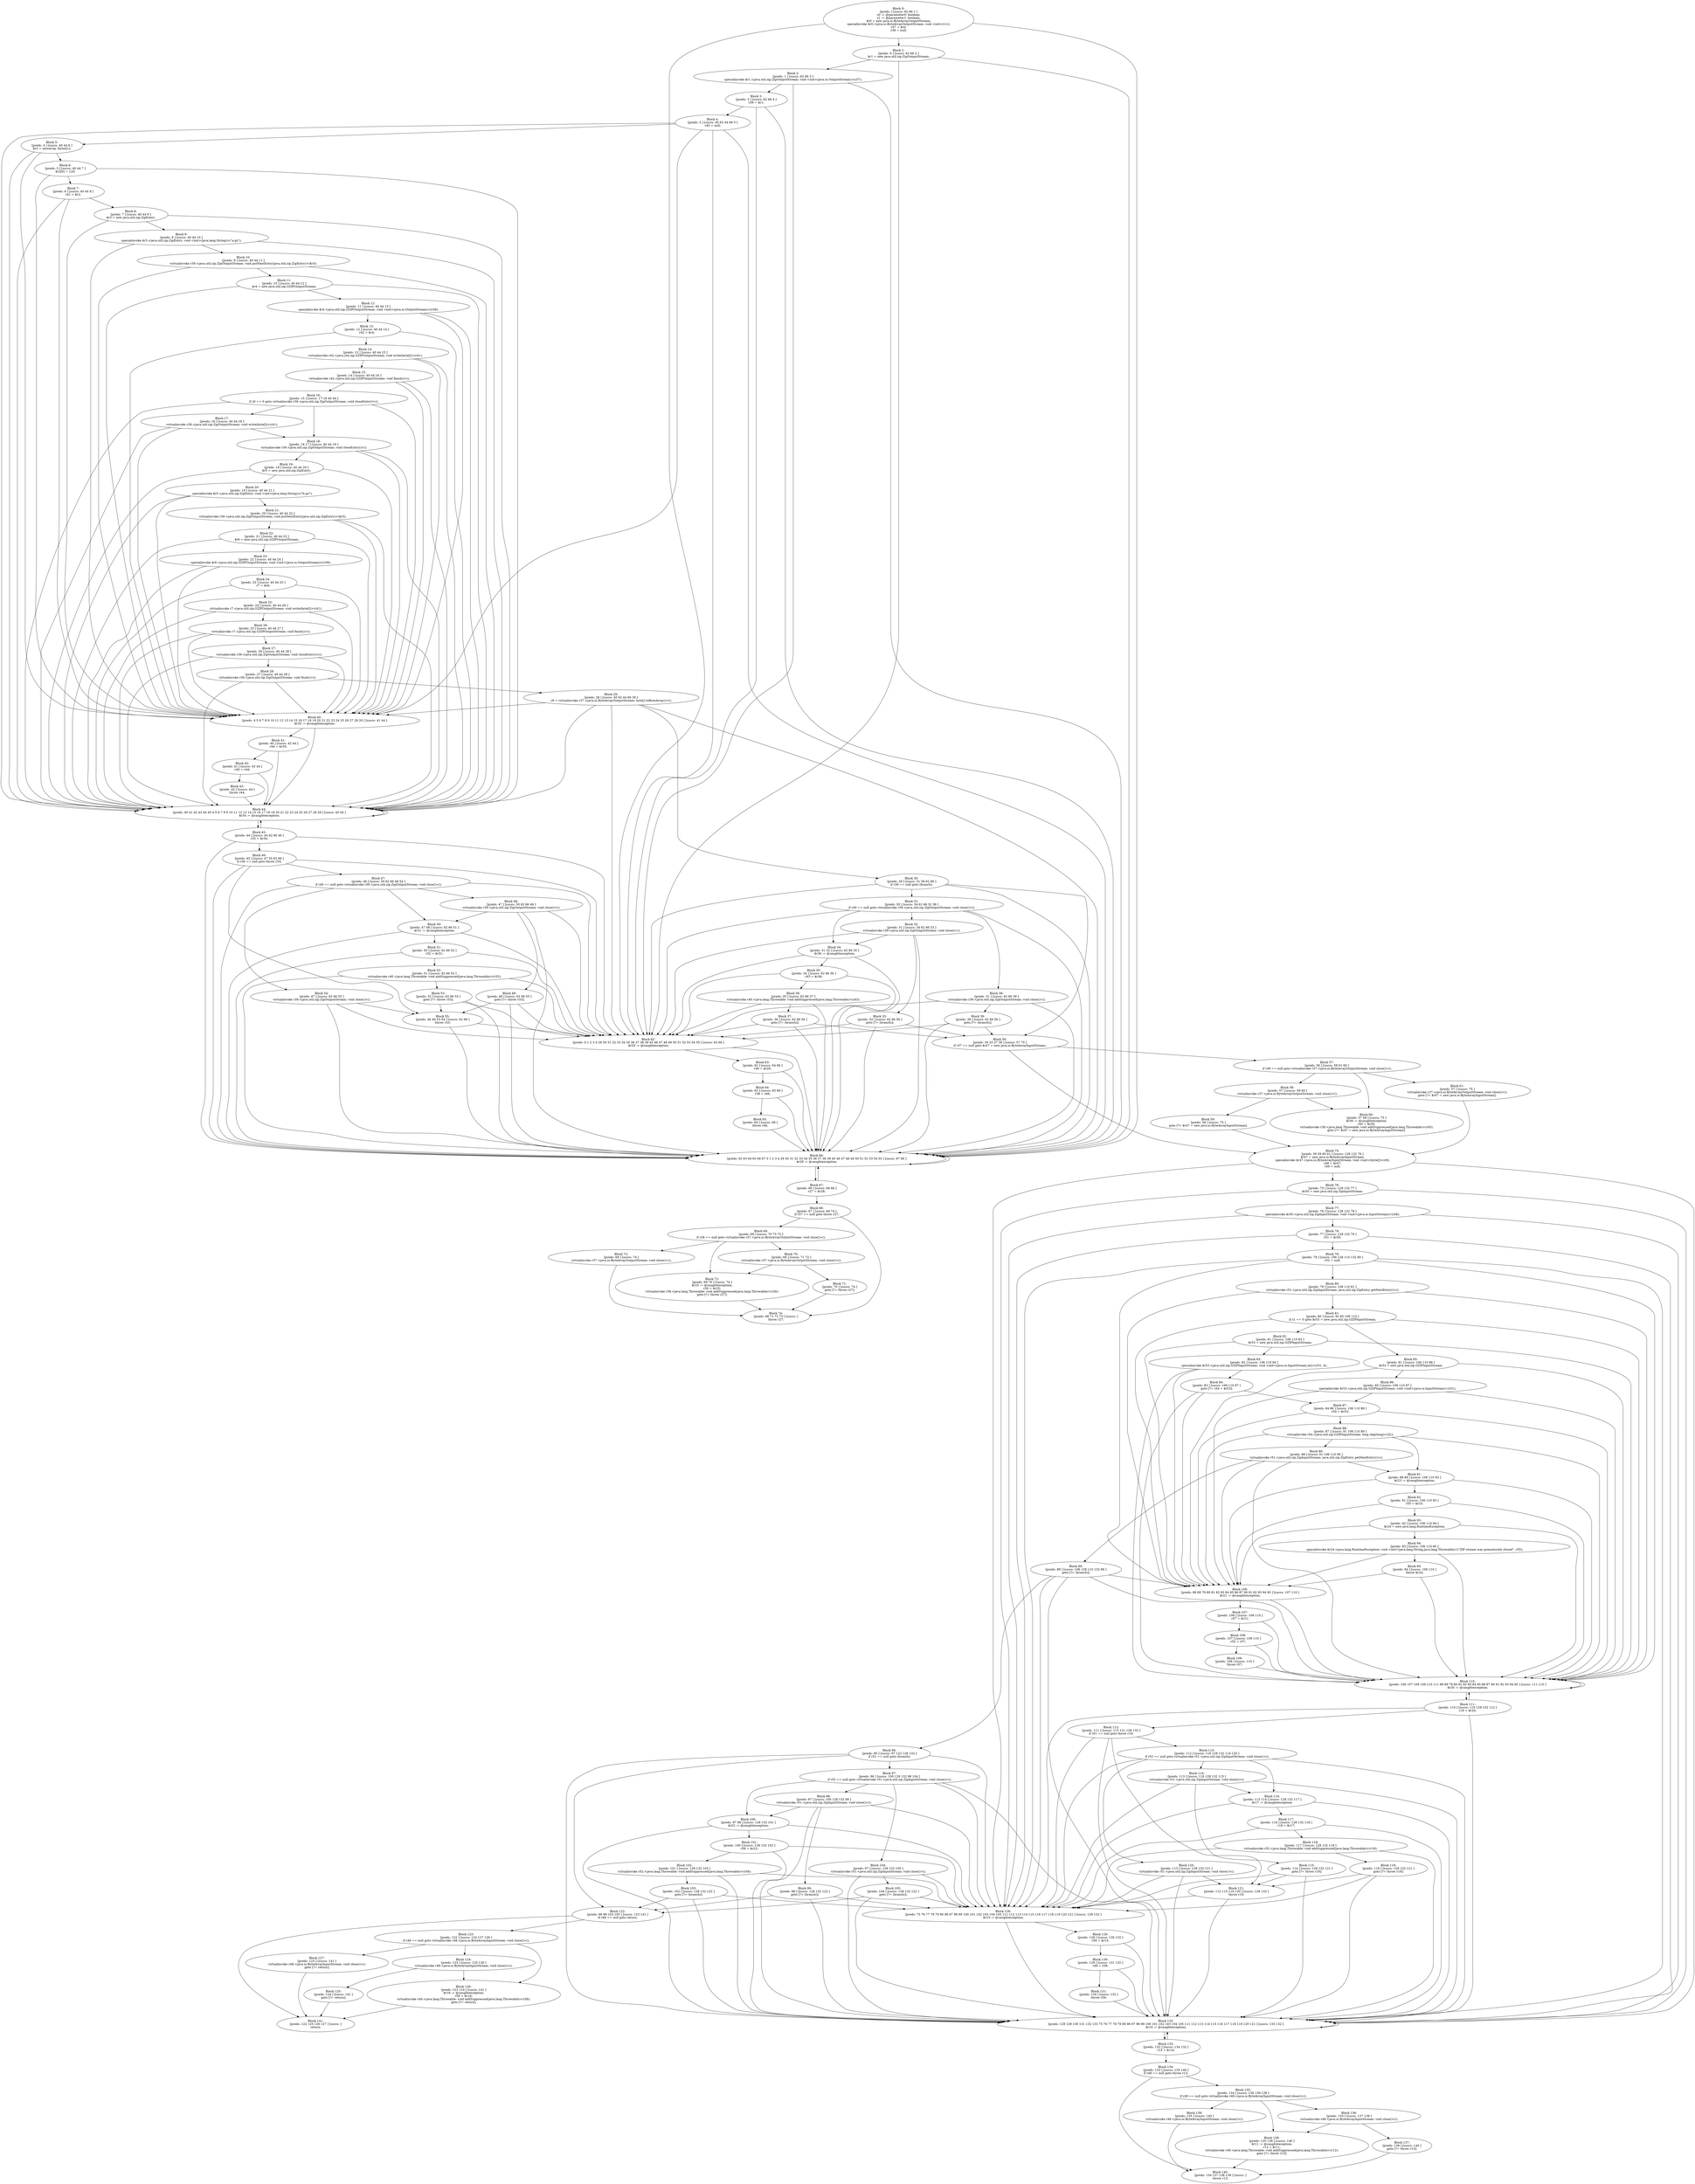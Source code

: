 digraph "unitGraph" {
    "Block 0:
[preds: ] [succs: 62 66 1 ]
z0 := @parameter0: boolean;
z1 := @parameter1: boolean;
$r0 = new java.io.ByteArrayOutputStream;
specialinvoke $r0.<java.io.ByteArrayOutputStream: void <init>()>();
r37 = $r0;
r38 = null;
"
    "Block 1:
[preds: 0 ] [succs: 62 66 2 ]
$r1 = new java.util.zip.ZipOutputStream;
"
    "Block 2:
[preds: 1 ] [succs: 62 66 3 ]
specialinvoke $r1.<java.util.zip.ZipOutputStream: void <init>(java.io.OutputStream)>(r37);
"
    "Block 3:
[preds: 2 ] [succs: 62 66 4 ]
r39 = $r1;
"
    "Block 4:
[preds: 3 ] [succs: 40 62 44 66 5 ]
r40 = null;
"
    "Block 5:
[preds: 4 ] [succs: 40 44 6 ]
$r2 = newarray (byte)[1];
"
    "Block 6:
[preds: 5 ] [succs: 40 44 7 ]
$r2[0] = 120;
"
    "Block 7:
[preds: 6 ] [succs: 40 44 8 ]
r41 = $r2;
"
    "Block 8:
[preds: 7 ] [succs: 40 44 9 ]
$r3 = new java.util.zip.ZipEntry;
"
    "Block 9:
[preds: 8 ] [succs: 40 44 10 ]
specialinvoke $r3.<java.util.zip.ZipEntry: void <init>(java.lang.String)>(\"a.gz\");
"
    "Block 10:
[preds: 9 ] [succs: 40 44 11 ]
virtualinvoke r39.<java.util.zip.ZipOutputStream: void putNextEntry(java.util.zip.ZipEntry)>($r3);
"
    "Block 11:
[preds: 10 ] [succs: 40 44 12 ]
$r4 = new java.util.zip.GZIPOutputStream;
"
    "Block 12:
[preds: 11 ] [succs: 40 44 13 ]
specialinvoke $r4.<java.util.zip.GZIPOutputStream: void <init>(java.io.OutputStream)>(r39);
"
    "Block 13:
[preds: 12 ] [succs: 40 44 14 ]
r42 = $r4;
"
    "Block 14:
[preds: 13 ] [succs: 40 44 15 ]
virtualinvoke r42.<java.util.zip.GZIPOutputStream: void write(byte[])>(r41);
"
    "Block 15:
[preds: 14 ] [succs: 40 44 16 ]
virtualinvoke r42.<java.util.zip.GZIPOutputStream: void finish()>();
"
    "Block 16:
[preds: 15 ] [succs: 17 18 40 44 ]
if z0 == 0 goto virtualinvoke r39.<java.util.zip.ZipOutputStream: void closeEntry()>();
"
    "Block 17:
[preds: 16 ] [succs: 40 44 18 ]
virtualinvoke r39.<java.util.zip.ZipOutputStream: void write(byte[])>(r41);
"
    "Block 18:
[preds: 16 17 ] [succs: 40 44 19 ]
virtualinvoke r39.<java.util.zip.ZipOutputStream: void closeEntry()>();
"
    "Block 19:
[preds: 18 ] [succs: 40 44 20 ]
$r5 = new java.util.zip.ZipEntry;
"
    "Block 20:
[preds: 19 ] [succs: 40 44 21 ]
specialinvoke $r5.<java.util.zip.ZipEntry: void <init>(java.lang.String)>(\"b.gz\");
"
    "Block 21:
[preds: 20 ] [succs: 40 44 22 ]
virtualinvoke r39.<java.util.zip.ZipOutputStream: void putNextEntry(java.util.zip.ZipEntry)>($r5);
"
    "Block 22:
[preds: 21 ] [succs: 40 44 23 ]
$r6 = new java.util.zip.GZIPOutputStream;
"
    "Block 23:
[preds: 22 ] [succs: 40 44 24 ]
specialinvoke $r6.<java.util.zip.GZIPOutputStream: void <init>(java.io.OutputStream)>(r39);
"
    "Block 24:
[preds: 23 ] [succs: 40 44 25 ]
r7 = $r6;
"
    "Block 25:
[preds: 24 ] [succs: 40 44 26 ]
virtualinvoke r7.<java.util.zip.GZIPOutputStream: void write(byte[])>(r41);
"
    "Block 26:
[preds: 25 ] [succs: 40 44 27 ]
virtualinvoke r7.<java.util.zip.GZIPOutputStream: void finish()>();
"
    "Block 27:
[preds: 26 ] [succs: 40 44 28 ]
virtualinvoke r39.<java.util.zip.ZipOutputStream: void closeEntry()>();
"
    "Block 28:
[preds: 27 ] [succs: 40 44 29 ]
virtualinvoke r39.<java.util.zip.ZipOutputStream: void flush()>();
"
    "Block 29:
[preds: 28 ] [succs: 40 62 44 66 30 ]
r8 = virtualinvoke r37.<java.io.ByteArrayOutputStream: byte[] toByteArray()>();
"
    "Block 30:
[preds: 29 ] [succs: 31 56 62 66 ]
if r39 == null goto (branch);
"
    "Block 31:
[preds: 30 ] [succs: 34 62 66 32 38 ]
if r40 == null goto virtualinvoke r39.<java.util.zip.ZipOutputStream: void close()>();
"
    "Block 32:
[preds: 31 ] [succs: 34 62 66 33 ]
virtualinvoke r39.<java.util.zip.ZipOutputStream: void close()>();
"
    "Block 33:
[preds: 32 ] [succs: 62 66 56 ]
goto [?= (branch)];
"
    "Block 34:
[preds: 31 32 ] [succs: 62 66 35 ]
$r36 := @caughtexception;
"
    "Block 35:
[preds: 34 ] [succs: 62 66 36 ]
r43 = $r36;
"
    "Block 36:
[preds: 35 ] [succs: 62 66 37 ]
virtualinvoke r40.<java.lang.Throwable: void addSuppressed(java.lang.Throwable)>(r43);
"
    "Block 37:
[preds: 36 ] [succs: 62 66 56 ]
goto [?= (branch)];
"
    "Block 38:
[preds: 31 ] [succs: 62 66 39 ]
virtualinvoke r39.<java.util.zip.ZipOutputStream: void close()>();
"
    "Block 39:
[preds: 38 ] [succs: 62 66 56 ]
goto [?= (branch)];
"
    "Block 40:
[preds: 4 5 6 7 8 9 10 11 12 13 14 15 16 17 18 19 20 21 22 23 24 25 26 27 28 29 ] [succs: 41 44 ]
$r35 := @caughtexception;
"
    "Block 41:
[preds: 40 ] [succs: 42 44 ]
r44 = $r35;
"
    "Block 42:
[preds: 41 ] [succs: 43 44 ]
r40 = r44;
"
    "Block 43:
[preds: 42 ] [succs: 44 ]
throw r44;
"
    "Block 44:
[preds: 40 41 42 43 44 45 4 5 6 7 8 9 10 11 12 13 14 15 16 17 18 19 20 21 22 23 24 25 26 27 28 29 ] [succs: 45 44 ]
$r34 := @caughtexception;
"
    "Block 45:
[preds: 44 ] [succs: 44 62 66 46 ]
r33 = $r34;
"
    "Block 46:
[preds: 45 ] [succs: 47 55 62 66 ]
if r39 == null goto throw r33;
"
    "Block 47:
[preds: 46 ] [succs: 50 62 66 48 54 ]
if r40 == null goto virtualinvoke r39.<java.util.zip.ZipOutputStream: void close()>();
"
    "Block 48:
[preds: 47 ] [succs: 50 62 66 49 ]
virtualinvoke r39.<java.util.zip.ZipOutputStream: void close()>();
"
    "Block 49:
[preds: 48 ] [succs: 62 66 55 ]
goto [?= throw r33];
"
    "Block 50:
[preds: 47 48 ] [succs: 62 66 51 ]
$r31 := @caughtexception;
"
    "Block 51:
[preds: 50 ] [succs: 62 66 52 ]
r32 = $r31;
"
    "Block 52:
[preds: 51 ] [succs: 62 66 53 ]
virtualinvoke r40.<java.lang.Throwable: void addSuppressed(java.lang.Throwable)>(r32);
"
    "Block 53:
[preds: 52 ] [succs: 62 66 55 ]
goto [?= throw r33];
"
    "Block 54:
[preds: 47 ] [succs: 62 66 55 ]
virtualinvoke r39.<java.util.zip.ZipOutputStream: void close()>();
"
    "Block 55:
[preds: 46 49 53 54 ] [succs: 62 66 ]
throw r33;
"
    "Block 56:
[preds: 30 33 37 39 ] [succs: 57 75 ]
if r37 == null goto $r47 = new java.io.ByteArrayInputStream;
"
    "Block 57:
[preds: 56 ] [succs: 58 61 60 ]
if r38 == null goto virtualinvoke r37.<java.io.ByteArrayOutputStream: void close()>();
"
    "Block 58:
[preds: 57 ] [succs: 59 60 ]
virtualinvoke r37.<java.io.ByteArrayOutputStream: void close()>();
"
    "Block 59:
[preds: 58 ] [succs: 75 ]
goto [?= $r47 = new java.io.ByteArrayInputStream];
"
    "Block 60:
[preds: 57 58 ] [succs: 75 ]
$r30 := @caughtexception;
r45 = $r30;
virtualinvoke r38.<java.lang.Throwable: void addSuppressed(java.lang.Throwable)>(r45);
goto [?= $r47 = new java.io.ByteArrayInputStream];
"
    "Block 61:
[preds: 57 ] [succs: 75 ]
virtualinvoke r37.<java.io.ByteArrayOutputStream: void close()>();
goto [?= $r47 = new java.io.ByteArrayInputStream];
"
    "Block 62:
[preds: 0 1 2 3 4 29 30 31 32 33 34 35 36 37 38 39 45 46 47 48 49 50 51 52 53 54 55 ] [succs: 63 66 ]
$r29 := @caughtexception;
"
    "Block 63:
[preds: 62 ] [succs: 64 66 ]
r46 = $r29;
"
    "Block 64:
[preds: 63 ] [succs: 65 66 ]
r38 = r46;
"
    "Block 65:
[preds: 64 ] [succs: 66 ]
throw r46;
"
    "Block 66:
[preds: 62 63 64 65 66 67 0 1 2 3 4 29 30 31 32 33 34 35 36 37 38 39 45 46 47 48 49 50 51 52 53 54 55 ] [succs: 67 66 ]
$r28 := @caughtexception;
"
    "Block 67:
[preds: 66 ] [succs: 68 66 ]
r27 = $r28;
"
    "Block 68:
[preds: 67 ] [succs: 69 74 ]
if r37 == null goto throw r27;
"
    "Block 69:
[preds: 68 ] [succs: 70 73 72 ]
if r38 == null goto virtualinvoke r37.<java.io.ByteArrayOutputStream: void close()>();
"
    "Block 70:
[preds: 69 ] [succs: 71 72 ]
virtualinvoke r37.<java.io.ByteArrayOutputStream: void close()>();
"
    "Block 71:
[preds: 70 ] [succs: 74 ]
goto [?= throw r27];
"
    "Block 72:
[preds: 69 70 ] [succs: 74 ]
$r25 := @caughtexception;
r26 = $r25;
virtualinvoke r38.<java.lang.Throwable: void addSuppressed(java.lang.Throwable)>(r26);
goto [?= throw r27];
"
    "Block 73:
[preds: 69 ] [succs: 74 ]
virtualinvoke r37.<java.io.ByteArrayOutputStream: void close()>();
"
    "Block 74:
[preds: 68 71 72 73 ] [succs: ]
throw r27;
"
    "Block 75:
[preds: 56 59 60 61 ] [succs: 128 132 76 ]
$r47 = new java.io.ByteArrayInputStream;
specialinvoke $r47.<java.io.ByteArrayInputStream: void <init>(byte[])>(r8);
r48 = $r47;
r49 = null;
"
    "Block 76:
[preds: 75 ] [succs: 128 132 77 ]
$r50 = new java.util.zip.ZipInputStream;
"
    "Block 77:
[preds: 76 ] [succs: 128 132 78 ]
specialinvoke $r50.<java.util.zip.ZipInputStream: void <init>(java.io.InputStream)>(r48);
"
    "Block 78:
[preds: 77 ] [succs: 128 132 79 ]
r51 = $r50;
"
    "Block 79:
[preds: 78 ] [succs: 106 128 110 132 80 ]
r52 = null;
"
    "Block 80:
[preds: 79 ] [succs: 106 110 81 ]
virtualinvoke r51.<java.util.zip.ZipInputStream: java.util.zip.ZipEntry getNextEntry()>();
"
    "Block 81:
[preds: 80 ] [succs: 82 85 106 110 ]
if z1 == 0 goto $r53 = new java.util.zip.GZIPInputStream;
"
    "Block 82:
[preds: 81 ] [succs: 106 110 83 ]
$r53 = new java.util.zip.GZIPInputStream;
"
    "Block 83:
[preds: 82 ] [succs: 106 110 84 ]
specialinvoke $r53.<java.util.zip.GZIPInputStream: void <init>(java.io.InputStream,int)>(r51, 4);
"
    "Block 84:
[preds: 83 ] [succs: 106 110 87 ]
goto [?= r54 = $r53];
"
    "Block 85:
[preds: 81 ] [succs: 106 110 86 ]
$r53 = new java.util.zip.GZIPInputStream;
"
    "Block 86:
[preds: 85 ] [succs: 106 110 87 ]
specialinvoke $r53.<java.util.zip.GZIPInputStream: void <init>(java.io.InputStream)>(r51);
"
    "Block 87:
[preds: 84 86 ] [succs: 106 110 88 ]
r54 = $r53;
"
    "Block 88:
[preds: 87 ] [succs: 91 106 110 89 ]
virtualinvoke r54.<java.util.zip.GZIPInputStream: long skip(long)>(2L);
"
    "Block 89:
[preds: 88 ] [succs: 91 106 110 90 ]
virtualinvoke r51.<java.util.zip.ZipInputStream: java.util.zip.ZipEntry getNextEntry()>();
"
    "Block 90:
[preds: 89 ] [succs: 106 128 110 132 96 ]
goto [?= (branch)];
"
    "Block 91:
[preds: 88 89 ] [succs: 106 110 92 ]
$r23 := @caughtexception;
"
    "Block 92:
[preds: 91 ] [succs: 106 110 93 ]
r55 = $r23;
"
    "Block 93:
[preds: 92 ] [succs: 106 110 94 ]
$r24 = new java.lang.RuntimeException;
"
    "Block 94:
[preds: 93 ] [succs: 106 110 95 ]
specialinvoke $r24.<java.lang.RuntimeException: void <init>(java.lang.String,java.lang.Throwable)>(\"ZIP stream was prematurely closed\", r55);
"
    "Block 95:
[preds: 94 ] [succs: 106 110 ]
throw $r24;
"
    "Block 96:
[preds: 90 ] [succs: 97 122 128 132 ]
if r51 == null goto (branch);
"
    "Block 97:
[preds: 96 ] [succs: 100 128 132 98 104 ]
if r52 == null goto virtualinvoke r51.<java.util.zip.ZipInputStream: void close()>();
"
    "Block 98:
[preds: 97 ] [succs: 100 128 132 99 ]
virtualinvoke r51.<java.util.zip.ZipInputStream: void close()>();
"
    "Block 99:
[preds: 98 ] [succs: 128 132 122 ]
goto [?= (branch)];
"
    "Block 100:
[preds: 97 98 ] [succs: 128 132 101 ]
$r22 := @caughtexception;
"
    "Block 101:
[preds: 100 ] [succs: 128 132 102 ]
r56 = $r22;
"
    "Block 102:
[preds: 101 ] [succs: 128 132 103 ]
virtualinvoke r52.<java.lang.Throwable: void addSuppressed(java.lang.Throwable)>(r56);
"
    "Block 103:
[preds: 102 ] [succs: 128 132 122 ]
goto [?= (branch)];
"
    "Block 104:
[preds: 97 ] [succs: 128 132 105 ]
virtualinvoke r51.<java.util.zip.ZipInputStream: void close()>();
"
    "Block 105:
[preds: 104 ] [succs: 128 132 122 ]
goto [?= (branch)];
"
    "Block 106:
[preds: 88 89 79 80 81 82 83 84 85 86 87 90 91 92 93 94 95 ] [succs: 107 110 ]
$r21 := @caughtexception;
"
    "Block 107:
[preds: 106 ] [succs: 108 110 ]
r57 = $r21;
"
    "Block 108:
[preds: 107 ] [succs: 109 110 ]
r52 = r57;
"
    "Block 109:
[preds: 108 ] [succs: 110 ]
throw r57;
"
    "Block 110:
[preds: 106 107 108 109 110 111 88 89 79 80 81 82 83 84 85 86 87 90 91 92 93 94 95 ] [succs: 111 110 ]
$r20 := @caughtexception;
"
    "Block 111:
[preds: 110 ] [succs: 110 128 132 112 ]
r19 = $r20;
"
    "Block 112:
[preds: 111 ] [succs: 113 121 128 132 ]
if r51 == null goto throw r19;
"
    "Block 113:
[preds: 112 ] [succs: 116 128 132 114 120 ]
if r52 == null goto virtualinvoke r51.<java.util.zip.ZipInputStream: void close()>();
"
    "Block 114:
[preds: 113 ] [succs: 116 128 132 115 ]
virtualinvoke r51.<java.util.zip.ZipInputStream: void close()>();
"
    "Block 115:
[preds: 114 ] [succs: 128 132 121 ]
goto [?= throw r19];
"
    "Block 116:
[preds: 113 114 ] [succs: 128 132 117 ]
$r17 := @caughtexception;
"
    "Block 117:
[preds: 116 ] [succs: 128 132 118 ]
r18 = $r17;
"
    "Block 118:
[preds: 117 ] [succs: 128 132 119 ]
virtualinvoke r52.<java.lang.Throwable: void addSuppressed(java.lang.Throwable)>(r18);
"
    "Block 119:
[preds: 118 ] [succs: 128 132 121 ]
goto [?= throw r19];
"
    "Block 120:
[preds: 113 ] [succs: 128 132 121 ]
virtualinvoke r51.<java.util.zip.ZipInputStream: void close()>();
"
    "Block 121:
[preds: 112 115 119 120 ] [succs: 128 132 ]
throw r19;
"
    "Block 122:
[preds: 96 99 103 105 ] [succs: 123 141 ]
if r48 == null goto return;
"
    "Block 123:
[preds: 122 ] [succs: 124 127 126 ]
if r49 == null goto virtualinvoke r48.<java.io.ByteArrayInputStream: void close()>();
"
    "Block 124:
[preds: 123 ] [succs: 125 126 ]
virtualinvoke r48.<java.io.ByteArrayInputStream: void close()>();
"
    "Block 125:
[preds: 124 ] [succs: 141 ]
goto [?= return];
"
    "Block 126:
[preds: 123 124 ] [succs: 141 ]
$r16 := @caughtexception;
r58 = $r16;
virtualinvoke r49.<java.lang.Throwable: void addSuppressed(java.lang.Throwable)>(r58);
goto [?= return];
"
    "Block 127:
[preds: 123 ] [succs: 141 ]
virtualinvoke r48.<java.io.ByteArrayInputStream: void close()>();
goto [?= return];
"
    "Block 128:
[preds: 75 76 77 78 79 90 96 97 98 99 100 101 102 103 104 105 111 112 113 114 115 116 117 118 119 120 121 ] [succs: 129 132 ]
$r15 := @caughtexception;
"
    "Block 129:
[preds: 128 ] [succs: 130 132 ]
r59 = $r15;
"
    "Block 130:
[preds: 129 ] [succs: 131 132 ]
r49 = r59;
"
    "Block 131:
[preds: 130 ] [succs: 132 ]
throw r59;
"
    "Block 132:
[preds: 128 129 130 131 132 133 75 76 77 78 79 90 96 97 98 99 100 101 102 103 104 105 111 112 113 114 115 116 117 118 119 120 121 ] [succs: 133 132 ]
$r14 := @caughtexception;
"
    "Block 133:
[preds: 132 ] [succs: 134 132 ]
r13 = $r14;
"
    "Block 134:
[preds: 133 ] [succs: 135 140 ]
if r48 == null goto throw r13;
"
    "Block 135:
[preds: 134 ] [succs: 136 139 138 ]
if r49 == null goto virtualinvoke r48.<java.io.ByteArrayInputStream: void close()>();
"
    "Block 136:
[preds: 135 ] [succs: 137 138 ]
virtualinvoke r48.<java.io.ByteArrayInputStream: void close()>();
"
    "Block 137:
[preds: 136 ] [succs: 140 ]
goto [?= throw r13];
"
    "Block 138:
[preds: 135 136 ] [succs: 140 ]
$r11 := @caughtexception;
r12 = $r11;
virtualinvoke r49.<java.lang.Throwable: void addSuppressed(java.lang.Throwable)>(r12);
goto [?= throw r13];
"
    "Block 139:
[preds: 135 ] [succs: 140 ]
virtualinvoke r48.<java.io.ByteArrayInputStream: void close()>();
"
    "Block 140:
[preds: 134 137 138 139 ] [succs: ]
throw r13;
"
    "Block 141:
[preds: 122 125 126 127 ] [succs: ]
return;
"
    "Block 0:
[preds: ] [succs: 62 66 1 ]
z0 := @parameter0: boolean;
z1 := @parameter1: boolean;
$r0 = new java.io.ByteArrayOutputStream;
specialinvoke $r0.<java.io.ByteArrayOutputStream: void <init>()>();
r37 = $r0;
r38 = null;
"->"Block 62:
[preds: 0 1 2 3 4 29 30 31 32 33 34 35 36 37 38 39 45 46 47 48 49 50 51 52 53 54 55 ] [succs: 63 66 ]
$r29 := @caughtexception;
";
    "Block 0:
[preds: ] [succs: 62 66 1 ]
z0 := @parameter0: boolean;
z1 := @parameter1: boolean;
$r0 = new java.io.ByteArrayOutputStream;
specialinvoke $r0.<java.io.ByteArrayOutputStream: void <init>()>();
r37 = $r0;
r38 = null;
"->"Block 66:
[preds: 62 63 64 65 66 67 0 1 2 3 4 29 30 31 32 33 34 35 36 37 38 39 45 46 47 48 49 50 51 52 53 54 55 ] [succs: 67 66 ]
$r28 := @caughtexception;
";
    "Block 0:
[preds: ] [succs: 62 66 1 ]
z0 := @parameter0: boolean;
z1 := @parameter1: boolean;
$r0 = new java.io.ByteArrayOutputStream;
specialinvoke $r0.<java.io.ByteArrayOutputStream: void <init>()>();
r37 = $r0;
r38 = null;
"->"Block 1:
[preds: 0 ] [succs: 62 66 2 ]
$r1 = new java.util.zip.ZipOutputStream;
";
    "Block 1:
[preds: 0 ] [succs: 62 66 2 ]
$r1 = new java.util.zip.ZipOutputStream;
"->"Block 62:
[preds: 0 1 2 3 4 29 30 31 32 33 34 35 36 37 38 39 45 46 47 48 49 50 51 52 53 54 55 ] [succs: 63 66 ]
$r29 := @caughtexception;
";
    "Block 1:
[preds: 0 ] [succs: 62 66 2 ]
$r1 = new java.util.zip.ZipOutputStream;
"->"Block 66:
[preds: 62 63 64 65 66 67 0 1 2 3 4 29 30 31 32 33 34 35 36 37 38 39 45 46 47 48 49 50 51 52 53 54 55 ] [succs: 67 66 ]
$r28 := @caughtexception;
";
    "Block 1:
[preds: 0 ] [succs: 62 66 2 ]
$r1 = new java.util.zip.ZipOutputStream;
"->"Block 2:
[preds: 1 ] [succs: 62 66 3 ]
specialinvoke $r1.<java.util.zip.ZipOutputStream: void <init>(java.io.OutputStream)>(r37);
";
    "Block 2:
[preds: 1 ] [succs: 62 66 3 ]
specialinvoke $r1.<java.util.zip.ZipOutputStream: void <init>(java.io.OutputStream)>(r37);
"->"Block 62:
[preds: 0 1 2 3 4 29 30 31 32 33 34 35 36 37 38 39 45 46 47 48 49 50 51 52 53 54 55 ] [succs: 63 66 ]
$r29 := @caughtexception;
";
    "Block 2:
[preds: 1 ] [succs: 62 66 3 ]
specialinvoke $r1.<java.util.zip.ZipOutputStream: void <init>(java.io.OutputStream)>(r37);
"->"Block 66:
[preds: 62 63 64 65 66 67 0 1 2 3 4 29 30 31 32 33 34 35 36 37 38 39 45 46 47 48 49 50 51 52 53 54 55 ] [succs: 67 66 ]
$r28 := @caughtexception;
";
    "Block 2:
[preds: 1 ] [succs: 62 66 3 ]
specialinvoke $r1.<java.util.zip.ZipOutputStream: void <init>(java.io.OutputStream)>(r37);
"->"Block 3:
[preds: 2 ] [succs: 62 66 4 ]
r39 = $r1;
";
    "Block 3:
[preds: 2 ] [succs: 62 66 4 ]
r39 = $r1;
"->"Block 62:
[preds: 0 1 2 3 4 29 30 31 32 33 34 35 36 37 38 39 45 46 47 48 49 50 51 52 53 54 55 ] [succs: 63 66 ]
$r29 := @caughtexception;
";
    "Block 3:
[preds: 2 ] [succs: 62 66 4 ]
r39 = $r1;
"->"Block 66:
[preds: 62 63 64 65 66 67 0 1 2 3 4 29 30 31 32 33 34 35 36 37 38 39 45 46 47 48 49 50 51 52 53 54 55 ] [succs: 67 66 ]
$r28 := @caughtexception;
";
    "Block 3:
[preds: 2 ] [succs: 62 66 4 ]
r39 = $r1;
"->"Block 4:
[preds: 3 ] [succs: 40 62 44 66 5 ]
r40 = null;
";
    "Block 4:
[preds: 3 ] [succs: 40 62 44 66 5 ]
r40 = null;
"->"Block 40:
[preds: 4 5 6 7 8 9 10 11 12 13 14 15 16 17 18 19 20 21 22 23 24 25 26 27 28 29 ] [succs: 41 44 ]
$r35 := @caughtexception;
";
    "Block 4:
[preds: 3 ] [succs: 40 62 44 66 5 ]
r40 = null;
"->"Block 62:
[preds: 0 1 2 3 4 29 30 31 32 33 34 35 36 37 38 39 45 46 47 48 49 50 51 52 53 54 55 ] [succs: 63 66 ]
$r29 := @caughtexception;
";
    "Block 4:
[preds: 3 ] [succs: 40 62 44 66 5 ]
r40 = null;
"->"Block 44:
[preds: 40 41 42 43 44 45 4 5 6 7 8 9 10 11 12 13 14 15 16 17 18 19 20 21 22 23 24 25 26 27 28 29 ] [succs: 45 44 ]
$r34 := @caughtexception;
";
    "Block 4:
[preds: 3 ] [succs: 40 62 44 66 5 ]
r40 = null;
"->"Block 66:
[preds: 62 63 64 65 66 67 0 1 2 3 4 29 30 31 32 33 34 35 36 37 38 39 45 46 47 48 49 50 51 52 53 54 55 ] [succs: 67 66 ]
$r28 := @caughtexception;
";
    "Block 4:
[preds: 3 ] [succs: 40 62 44 66 5 ]
r40 = null;
"->"Block 5:
[preds: 4 ] [succs: 40 44 6 ]
$r2 = newarray (byte)[1];
";
    "Block 5:
[preds: 4 ] [succs: 40 44 6 ]
$r2 = newarray (byte)[1];
"->"Block 40:
[preds: 4 5 6 7 8 9 10 11 12 13 14 15 16 17 18 19 20 21 22 23 24 25 26 27 28 29 ] [succs: 41 44 ]
$r35 := @caughtexception;
";
    "Block 5:
[preds: 4 ] [succs: 40 44 6 ]
$r2 = newarray (byte)[1];
"->"Block 44:
[preds: 40 41 42 43 44 45 4 5 6 7 8 9 10 11 12 13 14 15 16 17 18 19 20 21 22 23 24 25 26 27 28 29 ] [succs: 45 44 ]
$r34 := @caughtexception;
";
    "Block 5:
[preds: 4 ] [succs: 40 44 6 ]
$r2 = newarray (byte)[1];
"->"Block 6:
[preds: 5 ] [succs: 40 44 7 ]
$r2[0] = 120;
";
    "Block 6:
[preds: 5 ] [succs: 40 44 7 ]
$r2[0] = 120;
"->"Block 40:
[preds: 4 5 6 7 8 9 10 11 12 13 14 15 16 17 18 19 20 21 22 23 24 25 26 27 28 29 ] [succs: 41 44 ]
$r35 := @caughtexception;
";
    "Block 6:
[preds: 5 ] [succs: 40 44 7 ]
$r2[0] = 120;
"->"Block 44:
[preds: 40 41 42 43 44 45 4 5 6 7 8 9 10 11 12 13 14 15 16 17 18 19 20 21 22 23 24 25 26 27 28 29 ] [succs: 45 44 ]
$r34 := @caughtexception;
";
    "Block 6:
[preds: 5 ] [succs: 40 44 7 ]
$r2[0] = 120;
"->"Block 7:
[preds: 6 ] [succs: 40 44 8 ]
r41 = $r2;
";
    "Block 7:
[preds: 6 ] [succs: 40 44 8 ]
r41 = $r2;
"->"Block 40:
[preds: 4 5 6 7 8 9 10 11 12 13 14 15 16 17 18 19 20 21 22 23 24 25 26 27 28 29 ] [succs: 41 44 ]
$r35 := @caughtexception;
";
    "Block 7:
[preds: 6 ] [succs: 40 44 8 ]
r41 = $r2;
"->"Block 44:
[preds: 40 41 42 43 44 45 4 5 6 7 8 9 10 11 12 13 14 15 16 17 18 19 20 21 22 23 24 25 26 27 28 29 ] [succs: 45 44 ]
$r34 := @caughtexception;
";
    "Block 7:
[preds: 6 ] [succs: 40 44 8 ]
r41 = $r2;
"->"Block 8:
[preds: 7 ] [succs: 40 44 9 ]
$r3 = new java.util.zip.ZipEntry;
";
    "Block 8:
[preds: 7 ] [succs: 40 44 9 ]
$r3 = new java.util.zip.ZipEntry;
"->"Block 40:
[preds: 4 5 6 7 8 9 10 11 12 13 14 15 16 17 18 19 20 21 22 23 24 25 26 27 28 29 ] [succs: 41 44 ]
$r35 := @caughtexception;
";
    "Block 8:
[preds: 7 ] [succs: 40 44 9 ]
$r3 = new java.util.zip.ZipEntry;
"->"Block 44:
[preds: 40 41 42 43 44 45 4 5 6 7 8 9 10 11 12 13 14 15 16 17 18 19 20 21 22 23 24 25 26 27 28 29 ] [succs: 45 44 ]
$r34 := @caughtexception;
";
    "Block 8:
[preds: 7 ] [succs: 40 44 9 ]
$r3 = new java.util.zip.ZipEntry;
"->"Block 9:
[preds: 8 ] [succs: 40 44 10 ]
specialinvoke $r3.<java.util.zip.ZipEntry: void <init>(java.lang.String)>(\"a.gz\");
";
    "Block 9:
[preds: 8 ] [succs: 40 44 10 ]
specialinvoke $r3.<java.util.zip.ZipEntry: void <init>(java.lang.String)>(\"a.gz\");
"->"Block 40:
[preds: 4 5 6 7 8 9 10 11 12 13 14 15 16 17 18 19 20 21 22 23 24 25 26 27 28 29 ] [succs: 41 44 ]
$r35 := @caughtexception;
";
    "Block 9:
[preds: 8 ] [succs: 40 44 10 ]
specialinvoke $r3.<java.util.zip.ZipEntry: void <init>(java.lang.String)>(\"a.gz\");
"->"Block 44:
[preds: 40 41 42 43 44 45 4 5 6 7 8 9 10 11 12 13 14 15 16 17 18 19 20 21 22 23 24 25 26 27 28 29 ] [succs: 45 44 ]
$r34 := @caughtexception;
";
    "Block 9:
[preds: 8 ] [succs: 40 44 10 ]
specialinvoke $r3.<java.util.zip.ZipEntry: void <init>(java.lang.String)>(\"a.gz\");
"->"Block 10:
[preds: 9 ] [succs: 40 44 11 ]
virtualinvoke r39.<java.util.zip.ZipOutputStream: void putNextEntry(java.util.zip.ZipEntry)>($r3);
";
    "Block 10:
[preds: 9 ] [succs: 40 44 11 ]
virtualinvoke r39.<java.util.zip.ZipOutputStream: void putNextEntry(java.util.zip.ZipEntry)>($r3);
"->"Block 40:
[preds: 4 5 6 7 8 9 10 11 12 13 14 15 16 17 18 19 20 21 22 23 24 25 26 27 28 29 ] [succs: 41 44 ]
$r35 := @caughtexception;
";
    "Block 10:
[preds: 9 ] [succs: 40 44 11 ]
virtualinvoke r39.<java.util.zip.ZipOutputStream: void putNextEntry(java.util.zip.ZipEntry)>($r3);
"->"Block 44:
[preds: 40 41 42 43 44 45 4 5 6 7 8 9 10 11 12 13 14 15 16 17 18 19 20 21 22 23 24 25 26 27 28 29 ] [succs: 45 44 ]
$r34 := @caughtexception;
";
    "Block 10:
[preds: 9 ] [succs: 40 44 11 ]
virtualinvoke r39.<java.util.zip.ZipOutputStream: void putNextEntry(java.util.zip.ZipEntry)>($r3);
"->"Block 11:
[preds: 10 ] [succs: 40 44 12 ]
$r4 = new java.util.zip.GZIPOutputStream;
";
    "Block 11:
[preds: 10 ] [succs: 40 44 12 ]
$r4 = new java.util.zip.GZIPOutputStream;
"->"Block 40:
[preds: 4 5 6 7 8 9 10 11 12 13 14 15 16 17 18 19 20 21 22 23 24 25 26 27 28 29 ] [succs: 41 44 ]
$r35 := @caughtexception;
";
    "Block 11:
[preds: 10 ] [succs: 40 44 12 ]
$r4 = new java.util.zip.GZIPOutputStream;
"->"Block 44:
[preds: 40 41 42 43 44 45 4 5 6 7 8 9 10 11 12 13 14 15 16 17 18 19 20 21 22 23 24 25 26 27 28 29 ] [succs: 45 44 ]
$r34 := @caughtexception;
";
    "Block 11:
[preds: 10 ] [succs: 40 44 12 ]
$r4 = new java.util.zip.GZIPOutputStream;
"->"Block 12:
[preds: 11 ] [succs: 40 44 13 ]
specialinvoke $r4.<java.util.zip.GZIPOutputStream: void <init>(java.io.OutputStream)>(r39);
";
    "Block 12:
[preds: 11 ] [succs: 40 44 13 ]
specialinvoke $r4.<java.util.zip.GZIPOutputStream: void <init>(java.io.OutputStream)>(r39);
"->"Block 40:
[preds: 4 5 6 7 8 9 10 11 12 13 14 15 16 17 18 19 20 21 22 23 24 25 26 27 28 29 ] [succs: 41 44 ]
$r35 := @caughtexception;
";
    "Block 12:
[preds: 11 ] [succs: 40 44 13 ]
specialinvoke $r4.<java.util.zip.GZIPOutputStream: void <init>(java.io.OutputStream)>(r39);
"->"Block 44:
[preds: 40 41 42 43 44 45 4 5 6 7 8 9 10 11 12 13 14 15 16 17 18 19 20 21 22 23 24 25 26 27 28 29 ] [succs: 45 44 ]
$r34 := @caughtexception;
";
    "Block 12:
[preds: 11 ] [succs: 40 44 13 ]
specialinvoke $r4.<java.util.zip.GZIPOutputStream: void <init>(java.io.OutputStream)>(r39);
"->"Block 13:
[preds: 12 ] [succs: 40 44 14 ]
r42 = $r4;
";
    "Block 13:
[preds: 12 ] [succs: 40 44 14 ]
r42 = $r4;
"->"Block 40:
[preds: 4 5 6 7 8 9 10 11 12 13 14 15 16 17 18 19 20 21 22 23 24 25 26 27 28 29 ] [succs: 41 44 ]
$r35 := @caughtexception;
";
    "Block 13:
[preds: 12 ] [succs: 40 44 14 ]
r42 = $r4;
"->"Block 44:
[preds: 40 41 42 43 44 45 4 5 6 7 8 9 10 11 12 13 14 15 16 17 18 19 20 21 22 23 24 25 26 27 28 29 ] [succs: 45 44 ]
$r34 := @caughtexception;
";
    "Block 13:
[preds: 12 ] [succs: 40 44 14 ]
r42 = $r4;
"->"Block 14:
[preds: 13 ] [succs: 40 44 15 ]
virtualinvoke r42.<java.util.zip.GZIPOutputStream: void write(byte[])>(r41);
";
    "Block 14:
[preds: 13 ] [succs: 40 44 15 ]
virtualinvoke r42.<java.util.zip.GZIPOutputStream: void write(byte[])>(r41);
"->"Block 40:
[preds: 4 5 6 7 8 9 10 11 12 13 14 15 16 17 18 19 20 21 22 23 24 25 26 27 28 29 ] [succs: 41 44 ]
$r35 := @caughtexception;
";
    "Block 14:
[preds: 13 ] [succs: 40 44 15 ]
virtualinvoke r42.<java.util.zip.GZIPOutputStream: void write(byte[])>(r41);
"->"Block 44:
[preds: 40 41 42 43 44 45 4 5 6 7 8 9 10 11 12 13 14 15 16 17 18 19 20 21 22 23 24 25 26 27 28 29 ] [succs: 45 44 ]
$r34 := @caughtexception;
";
    "Block 14:
[preds: 13 ] [succs: 40 44 15 ]
virtualinvoke r42.<java.util.zip.GZIPOutputStream: void write(byte[])>(r41);
"->"Block 15:
[preds: 14 ] [succs: 40 44 16 ]
virtualinvoke r42.<java.util.zip.GZIPOutputStream: void finish()>();
";
    "Block 15:
[preds: 14 ] [succs: 40 44 16 ]
virtualinvoke r42.<java.util.zip.GZIPOutputStream: void finish()>();
"->"Block 40:
[preds: 4 5 6 7 8 9 10 11 12 13 14 15 16 17 18 19 20 21 22 23 24 25 26 27 28 29 ] [succs: 41 44 ]
$r35 := @caughtexception;
";
    "Block 15:
[preds: 14 ] [succs: 40 44 16 ]
virtualinvoke r42.<java.util.zip.GZIPOutputStream: void finish()>();
"->"Block 44:
[preds: 40 41 42 43 44 45 4 5 6 7 8 9 10 11 12 13 14 15 16 17 18 19 20 21 22 23 24 25 26 27 28 29 ] [succs: 45 44 ]
$r34 := @caughtexception;
";
    "Block 15:
[preds: 14 ] [succs: 40 44 16 ]
virtualinvoke r42.<java.util.zip.GZIPOutputStream: void finish()>();
"->"Block 16:
[preds: 15 ] [succs: 17 18 40 44 ]
if z0 == 0 goto virtualinvoke r39.<java.util.zip.ZipOutputStream: void closeEntry()>();
";
    "Block 16:
[preds: 15 ] [succs: 17 18 40 44 ]
if z0 == 0 goto virtualinvoke r39.<java.util.zip.ZipOutputStream: void closeEntry()>();
"->"Block 17:
[preds: 16 ] [succs: 40 44 18 ]
virtualinvoke r39.<java.util.zip.ZipOutputStream: void write(byte[])>(r41);
";
    "Block 16:
[preds: 15 ] [succs: 17 18 40 44 ]
if z0 == 0 goto virtualinvoke r39.<java.util.zip.ZipOutputStream: void closeEntry()>();
"->"Block 18:
[preds: 16 17 ] [succs: 40 44 19 ]
virtualinvoke r39.<java.util.zip.ZipOutputStream: void closeEntry()>();
";
    "Block 16:
[preds: 15 ] [succs: 17 18 40 44 ]
if z0 == 0 goto virtualinvoke r39.<java.util.zip.ZipOutputStream: void closeEntry()>();
"->"Block 40:
[preds: 4 5 6 7 8 9 10 11 12 13 14 15 16 17 18 19 20 21 22 23 24 25 26 27 28 29 ] [succs: 41 44 ]
$r35 := @caughtexception;
";
    "Block 16:
[preds: 15 ] [succs: 17 18 40 44 ]
if z0 == 0 goto virtualinvoke r39.<java.util.zip.ZipOutputStream: void closeEntry()>();
"->"Block 44:
[preds: 40 41 42 43 44 45 4 5 6 7 8 9 10 11 12 13 14 15 16 17 18 19 20 21 22 23 24 25 26 27 28 29 ] [succs: 45 44 ]
$r34 := @caughtexception;
";
    "Block 17:
[preds: 16 ] [succs: 40 44 18 ]
virtualinvoke r39.<java.util.zip.ZipOutputStream: void write(byte[])>(r41);
"->"Block 40:
[preds: 4 5 6 7 8 9 10 11 12 13 14 15 16 17 18 19 20 21 22 23 24 25 26 27 28 29 ] [succs: 41 44 ]
$r35 := @caughtexception;
";
    "Block 17:
[preds: 16 ] [succs: 40 44 18 ]
virtualinvoke r39.<java.util.zip.ZipOutputStream: void write(byte[])>(r41);
"->"Block 44:
[preds: 40 41 42 43 44 45 4 5 6 7 8 9 10 11 12 13 14 15 16 17 18 19 20 21 22 23 24 25 26 27 28 29 ] [succs: 45 44 ]
$r34 := @caughtexception;
";
    "Block 17:
[preds: 16 ] [succs: 40 44 18 ]
virtualinvoke r39.<java.util.zip.ZipOutputStream: void write(byte[])>(r41);
"->"Block 18:
[preds: 16 17 ] [succs: 40 44 19 ]
virtualinvoke r39.<java.util.zip.ZipOutputStream: void closeEntry()>();
";
    "Block 18:
[preds: 16 17 ] [succs: 40 44 19 ]
virtualinvoke r39.<java.util.zip.ZipOutputStream: void closeEntry()>();
"->"Block 40:
[preds: 4 5 6 7 8 9 10 11 12 13 14 15 16 17 18 19 20 21 22 23 24 25 26 27 28 29 ] [succs: 41 44 ]
$r35 := @caughtexception;
";
    "Block 18:
[preds: 16 17 ] [succs: 40 44 19 ]
virtualinvoke r39.<java.util.zip.ZipOutputStream: void closeEntry()>();
"->"Block 44:
[preds: 40 41 42 43 44 45 4 5 6 7 8 9 10 11 12 13 14 15 16 17 18 19 20 21 22 23 24 25 26 27 28 29 ] [succs: 45 44 ]
$r34 := @caughtexception;
";
    "Block 18:
[preds: 16 17 ] [succs: 40 44 19 ]
virtualinvoke r39.<java.util.zip.ZipOutputStream: void closeEntry()>();
"->"Block 19:
[preds: 18 ] [succs: 40 44 20 ]
$r5 = new java.util.zip.ZipEntry;
";
    "Block 19:
[preds: 18 ] [succs: 40 44 20 ]
$r5 = new java.util.zip.ZipEntry;
"->"Block 40:
[preds: 4 5 6 7 8 9 10 11 12 13 14 15 16 17 18 19 20 21 22 23 24 25 26 27 28 29 ] [succs: 41 44 ]
$r35 := @caughtexception;
";
    "Block 19:
[preds: 18 ] [succs: 40 44 20 ]
$r5 = new java.util.zip.ZipEntry;
"->"Block 44:
[preds: 40 41 42 43 44 45 4 5 6 7 8 9 10 11 12 13 14 15 16 17 18 19 20 21 22 23 24 25 26 27 28 29 ] [succs: 45 44 ]
$r34 := @caughtexception;
";
    "Block 19:
[preds: 18 ] [succs: 40 44 20 ]
$r5 = new java.util.zip.ZipEntry;
"->"Block 20:
[preds: 19 ] [succs: 40 44 21 ]
specialinvoke $r5.<java.util.zip.ZipEntry: void <init>(java.lang.String)>(\"b.gz\");
";
    "Block 20:
[preds: 19 ] [succs: 40 44 21 ]
specialinvoke $r5.<java.util.zip.ZipEntry: void <init>(java.lang.String)>(\"b.gz\");
"->"Block 40:
[preds: 4 5 6 7 8 9 10 11 12 13 14 15 16 17 18 19 20 21 22 23 24 25 26 27 28 29 ] [succs: 41 44 ]
$r35 := @caughtexception;
";
    "Block 20:
[preds: 19 ] [succs: 40 44 21 ]
specialinvoke $r5.<java.util.zip.ZipEntry: void <init>(java.lang.String)>(\"b.gz\");
"->"Block 44:
[preds: 40 41 42 43 44 45 4 5 6 7 8 9 10 11 12 13 14 15 16 17 18 19 20 21 22 23 24 25 26 27 28 29 ] [succs: 45 44 ]
$r34 := @caughtexception;
";
    "Block 20:
[preds: 19 ] [succs: 40 44 21 ]
specialinvoke $r5.<java.util.zip.ZipEntry: void <init>(java.lang.String)>(\"b.gz\");
"->"Block 21:
[preds: 20 ] [succs: 40 44 22 ]
virtualinvoke r39.<java.util.zip.ZipOutputStream: void putNextEntry(java.util.zip.ZipEntry)>($r5);
";
    "Block 21:
[preds: 20 ] [succs: 40 44 22 ]
virtualinvoke r39.<java.util.zip.ZipOutputStream: void putNextEntry(java.util.zip.ZipEntry)>($r5);
"->"Block 40:
[preds: 4 5 6 7 8 9 10 11 12 13 14 15 16 17 18 19 20 21 22 23 24 25 26 27 28 29 ] [succs: 41 44 ]
$r35 := @caughtexception;
";
    "Block 21:
[preds: 20 ] [succs: 40 44 22 ]
virtualinvoke r39.<java.util.zip.ZipOutputStream: void putNextEntry(java.util.zip.ZipEntry)>($r5);
"->"Block 44:
[preds: 40 41 42 43 44 45 4 5 6 7 8 9 10 11 12 13 14 15 16 17 18 19 20 21 22 23 24 25 26 27 28 29 ] [succs: 45 44 ]
$r34 := @caughtexception;
";
    "Block 21:
[preds: 20 ] [succs: 40 44 22 ]
virtualinvoke r39.<java.util.zip.ZipOutputStream: void putNextEntry(java.util.zip.ZipEntry)>($r5);
"->"Block 22:
[preds: 21 ] [succs: 40 44 23 ]
$r6 = new java.util.zip.GZIPOutputStream;
";
    "Block 22:
[preds: 21 ] [succs: 40 44 23 ]
$r6 = new java.util.zip.GZIPOutputStream;
"->"Block 40:
[preds: 4 5 6 7 8 9 10 11 12 13 14 15 16 17 18 19 20 21 22 23 24 25 26 27 28 29 ] [succs: 41 44 ]
$r35 := @caughtexception;
";
    "Block 22:
[preds: 21 ] [succs: 40 44 23 ]
$r6 = new java.util.zip.GZIPOutputStream;
"->"Block 44:
[preds: 40 41 42 43 44 45 4 5 6 7 8 9 10 11 12 13 14 15 16 17 18 19 20 21 22 23 24 25 26 27 28 29 ] [succs: 45 44 ]
$r34 := @caughtexception;
";
    "Block 22:
[preds: 21 ] [succs: 40 44 23 ]
$r6 = new java.util.zip.GZIPOutputStream;
"->"Block 23:
[preds: 22 ] [succs: 40 44 24 ]
specialinvoke $r6.<java.util.zip.GZIPOutputStream: void <init>(java.io.OutputStream)>(r39);
";
    "Block 23:
[preds: 22 ] [succs: 40 44 24 ]
specialinvoke $r6.<java.util.zip.GZIPOutputStream: void <init>(java.io.OutputStream)>(r39);
"->"Block 40:
[preds: 4 5 6 7 8 9 10 11 12 13 14 15 16 17 18 19 20 21 22 23 24 25 26 27 28 29 ] [succs: 41 44 ]
$r35 := @caughtexception;
";
    "Block 23:
[preds: 22 ] [succs: 40 44 24 ]
specialinvoke $r6.<java.util.zip.GZIPOutputStream: void <init>(java.io.OutputStream)>(r39);
"->"Block 44:
[preds: 40 41 42 43 44 45 4 5 6 7 8 9 10 11 12 13 14 15 16 17 18 19 20 21 22 23 24 25 26 27 28 29 ] [succs: 45 44 ]
$r34 := @caughtexception;
";
    "Block 23:
[preds: 22 ] [succs: 40 44 24 ]
specialinvoke $r6.<java.util.zip.GZIPOutputStream: void <init>(java.io.OutputStream)>(r39);
"->"Block 24:
[preds: 23 ] [succs: 40 44 25 ]
r7 = $r6;
";
    "Block 24:
[preds: 23 ] [succs: 40 44 25 ]
r7 = $r6;
"->"Block 40:
[preds: 4 5 6 7 8 9 10 11 12 13 14 15 16 17 18 19 20 21 22 23 24 25 26 27 28 29 ] [succs: 41 44 ]
$r35 := @caughtexception;
";
    "Block 24:
[preds: 23 ] [succs: 40 44 25 ]
r7 = $r6;
"->"Block 44:
[preds: 40 41 42 43 44 45 4 5 6 7 8 9 10 11 12 13 14 15 16 17 18 19 20 21 22 23 24 25 26 27 28 29 ] [succs: 45 44 ]
$r34 := @caughtexception;
";
    "Block 24:
[preds: 23 ] [succs: 40 44 25 ]
r7 = $r6;
"->"Block 25:
[preds: 24 ] [succs: 40 44 26 ]
virtualinvoke r7.<java.util.zip.GZIPOutputStream: void write(byte[])>(r41);
";
    "Block 25:
[preds: 24 ] [succs: 40 44 26 ]
virtualinvoke r7.<java.util.zip.GZIPOutputStream: void write(byte[])>(r41);
"->"Block 40:
[preds: 4 5 6 7 8 9 10 11 12 13 14 15 16 17 18 19 20 21 22 23 24 25 26 27 28 29 ] [succs: 41 44 ]
$r35 := @caughtexception;
";
    "Block 25:
[preds: 24 ] [succs: 40 44 26 ]
virtualinvoke r7.<java.util.zip.GZIPOutputStream: void write(byte[])>(r41);
"->"Block 44:
[preds: 40 41 42 43 44 45 4 5 6 7 8 9 10 11 12 13 14 15 16 17 18 19 20 21 22 23 24 25 26 27 28 29 ] [succs: 45 44 ]
$r34 := @caughtexception;
";
    "Block 25:
[preds: 24 ] [succs: 40 44 26 ]
virtualinvoke r7.<java.util.zip.GZIPOutputStream: void write(byte[])>(r41);
"->"Block 26:
[preds: 25 ] [succs: 40 44 27 ]
virtualinvoke r7.<java.util.zip.GZIPOutputStream: void finish()>();
";
    "Block 26:
[preds: 25 ] [succs: 40 44 27 ]
virtualinvoke r7.<java.util.zip.GZIPOutputStream: void finish()>();
"->"Block 40:
[preds: 4 5 6 7 8 9 10 11 12 13 14 15 16 17 18 19 20 21 22 23 24 25 26 27 28 29 ] [succs: 41 44 ]
$r35 := @caughtexception;
";
    "Block 26:
[preds: 25 ] [succs: 40 44 27 ]
virtualinvoke r7.<java.util.zip.GZIPOutputStream: void finish()>();
"->"Block 44:
[preds: 40 41 42 43 44 45 4 5 6 7 8 9 10 11 12 13 14 15 16 17 18 19 20 21 22 23 24 25 26 27 28 29 ] [succs: 45 44 ]
$r34 := @caughtexception;
";
    "Block 26:
[preds: 25 ] [succs: 40 44 27 ]
virtualinvoke r7.<java.util.zip.GZIPOutputStream: void finish()>();
"->"Block 27:
[preds: 26 ] [succs: 40 44 28 ]
virtualinvoke r39.<java.util.zip.ZipOutputStream: void closeEntry()>();
";
    "Block 27:
[preds: 26 ] [succs: 40 44 28 ]
virtualinvoke r39.<java.util.zip.ZipOutputStream: void closeEntry()>();
"->"Block 40:
[preds: 4 5 6 7 8 9 10 11 12 13 14 15 16 17 18 19 20 21 22 23 24 25 26 27 28 29 ] [succs: 41 44 ]
$r35 := @caughtexception;
";
    "Block 27:
[preds: 26 ] [succs: 40 44 28 ]
virtualinvoke r39.<java.util.zip.ZipOutputStream: void closeEntry()>();
"->"Block 44:
[preds: 40 41 42 43 44 45 4 5 6 7 8 9 10 11 12 13 14 15 16 17 18 19 20 21 22 23 24 25 26 27 28 29 ] [succs: 45 44 ]
$r34 := @caughtexception;
";
    "Block 27:
[preds: 26 ] [succs: 40 44 28 ]
virtualinvoke r39.<java.util.zip.ZipOutputStream: void closeEntry()>();
"->"Block 28:
[preds: 27 ] [succs: 40 44 29 ]
virtualinvoke r39.<java.util.zip.ZipOutputStream: void flush()>();
";
    "Block 28:
[preds: 27 ] [succs: 40 44 29 ]
virtualinvoke r39.<java.util.zip.ZipOutputStream: void flush()>();
"->"Block 40:
[preds: 4 5 6 7 8 9 10 11 12 13 14 15 16 17 18 19 20 21 22 23 24 25 26 27 28 29 ] [succs: 41 44 ]
$r35 := @caughtexception;
";
    "Block 28:
[preds: 27 ] [succs: 40 44 29 ]
virtualinvoke r39.<java.util.zip.ZipOutputStream: void flush()>();
"->"Block 44:
[preds: 40 41 42 43 44 45 4 5 6 7 8 9 10 11 12 13 14 15 16 17 18 19 20 21 22 23 24 25 26 27 28 29 ] [succs: 45 44 ]
$r34 := @caughtexception;
";
    "Block 28:
[preds: 27 ] [succs: 40 44 29 ]
virtualinvoke r39.<java.util.zip.ZipOutputStream: void flush()>();
"->"Block 29:
[preds: 28 ] [succs: 40 62 44 66 30 ]
r8 = virtualinvoke r37.<java.io.ByteArrayOutputStream: byte[] toByteArray()>();
";
    "Block 29:
[preds: 28 ] [succs: 40 62 44 66 30 ]
r8 = virtualinvoke r37.<java.io.ByteArrayOutputStream: byte[] toByteArray()>();
"->"Block 40:
[preds: 4 5 6 7 8 9 10 11 12 13 14 15 16 17 18 19 20 21 22 23 24 25 26 27 28 29 ] [succs: 41 44 ]
$r35 := @caughtexception;
";
    "Block 29:
[preds: 28 ] [succs: 40 62 44 66 30 ]
r8 = virtualinvoke r37.<java.io.ByteArrayOutputStream: byte[] toByteArray()>();
"->"Block 62:
[preds: 0 1 2 3 4 29 30 31 32 33 34 35 36 37 38 39 45 46 47 48 49 50 51 52 53 54 55 ] [succs: 63 66 ]
$r29 := @caughtexception;
";
    "Block 29:
[preds: 28 ] [succs: 40 62 44 66 30 ]
r8 = virtualinvoke r37.<java.io.ByteArrayOutputStream: byte[] toByteArray()>();
"->"Block 44:
[preds: 40 41 42 43 44 45 4 5 6 7 8 9 10 11 12 13 14 15 16 17 18 19 20 21 22 23 24 25 26 27 28 29 ] [succs: 45 44 ]
$r34 := @caughtexception;
";
    "Block 29:
[preds: 28 ] [succs: 40 62 44 66 30 ]
r8 = virtualinvoke r37.<java.io.ByteArrayOutputStream: byte[] toByteArray()>();
"->"Block 66:
[preds: 62 63 64 65 66 67 0 1 2 3 4 29 30 31 32 33 34 35 36 37 38 39 45 46 47 48 49 50 51 52 53 54 55 ] [succs: 67 66 ]
$r28 := @caughtexception;
";
    "Block 29:
[preds: 28 ] [succs: 40 62 44 66 30 ]
r8 = virtualinvoke r37.<java.io.ByteArrayOutputStream: byte[] toByteArray()>();
"->"Block 30:
[preds: 29 ] [succs: 31 56 62 66 ]
if r39 == null goto (branch);
";
    "Block 30:
[preds: 29 ] [succs: 31 56 62 66 ]
if r39 == null goto (branch);
"->"Block 31:
[preds: 30 ] [succs: 34 62 66 32 38 ]
if r40 == null goto virtualinvoke r39.<java.util.zip.ZipOutputStream: void close()>();
";
    "Block 30:
[preds: 29 ] [succs: 31 56 62 66 ]
if r39 == null goto (branch);
"->"Block 56:
[preds: 30 33 37 39 ] [succs: 57 75 ]
if r37 == null goto $r47 = new java.io.ByteArrayInputStream;
";
    "Block 30:
[preds: 29 ] [succs: 31 56 62 66 ]
if r39 == null goto (branch);
"->"Block 62:
[preds: 0 1 2 3 4 29 30 31 32 33 34 35 36 37 38 39 45 46 47 48 49 50 51 52 53 54 55 ] [succs: 63 66 ]
$r29 := @caughtexception;
";
    "Block 30:
[preds: 29 ] [succs: 31 56 62 66 ]
if r39 == null goto (branch);
"->"Block 66:
[preds: 62 63 64 65 66 67 0 1 2 3 4 29 30 31 32 33 34 35 36 37 38 39 45 46 47 48 49 50 51 52 53 54 55 ] [succs: 67 66 ]
$r28 := @caughtexception;
";
    "Block 31:
[preds: 30 ] [succs: 34 62 66 32 38 ]
if r40 == null goto virtualinvoke r39.<java.util.zip.ZipOutputStream: void close()>();
"->"Block 34:
[preds: 31 32 ] [succs: 62 66 35 ]
$r36 := @caughtexception;
";
    "Block 31:
[preds: 30 ] [succs: 34 62 66 32 38 ]
if r40 == null goto virtualinvoke r39.<java.util.zip.ZipOutputStream: void close()>();
"->"Block 62:
[preds: 0 1 2 3 4 29 30 31 32 33 34 35 36 37 38 39 45 46 47 48 49 50 51 52 53 54 55 ] [succs: 63 66 ]
$r29 := @caughtexception;
";
    "Block 31:
[preds: 30 ] [succs: 34 62 66 32 38 ]
if r40 == null goto virtualinvoke r39.<java.util.zip.ZipOutputStream: void close()>();
"->"Block 66:
[preds: 62 63 64 65 66 67 0 1 2 3 4 29 30 31 32 33 34 35 36 37 38 39 45 46 47 48 49 50 51 52 53 54 55 ] [succs: 67 66 ]
$r28 := @caughtexception;
";
    "Block 31:
[preds: 30 ] [succs: 34 62 66 32 38 ]
if r40 == null goto virtualinvoke r39.<java.util.zip.ZipOutputStream: void close()>();
"->"Block 32:
[preds: 31 ] [succs: 34 62 66 33 ]
virtualinvoke r39.<java.util.zip.ZipOutputStream: void close()>();
";
    "Block 31:
[preds: 30 ] [succs: 34 62 66 32 38 ]
if r40 == null goto virtualinvoke r39.<java.util.zip.ZipOutputStream: void close()>();
"->"Block 38:
[preds: 31 ] [succs: 62 66 39 ]
virtualinvoke r39.<java.util.zip.ZipOutputStream: void close()>();
";
    "Block 32:
[preds: 31 ] [succs: 34 62 66 33 ]
virtualinvoke r39.<java.util.zip.ZipOutputStream: void close()>();
"->"Block 34:
[preds: 31 32 ] [succs: 62 66 35 ]
$r36 := @caughtexception;
";
    "Block 32:
[preds: 31 ] [succs: 34 62 66 33 ]
virtualinvoke r39.<java.util.zip.ZipOutputStream: void close()>();
"->"Block 62:
[preds: 0 1 2 3 4 29 30 31 32 33 34 35 36 37 38 39 45 46 47 48 49 50 51 52 53 54 55 ] [succs: 63 66 ]
$r29 := @caughtexception;
";
    "Block 32:
[preds: 31 ] [succs: 34 62 66 33 ]
virtualinvoke r39.<java.util.zip.ZipOutputStream: void close()>();
"->"Block 66:
[preds: 62 63 64 65 66 67 0 1 2 3 4 29 30 31 32 33 34 35 36 37 38 39 45 46 47 48 49 50 51 52 53 54 55 ] [succs: 67 66 ]
$r28 := @caughtexception;
";
    "Block 32:
[preds: 31 ] [succs: 34 62 66 33 ]
virtualinvoke r39.<java.util.zip.ZipOutputStream: void close()>();
"->"Block 33:
[preds: 32 ] [succs: 62 66 56 ]
goto [?= (branch)];
";
    "Block 33:
[preds: 32 ] [succs: 62 66 56 ]
goto [?= (branch)];
"->"Block 62:
[preds: 0 1 2 3 4 29 30 31 32 33 34 35 36 37 38 39 45 46 47 48 49 50 51 52 53 54 55 ] [succs: 63 66 ]
$r29 := @caughtexception;
";
    "Block 33:
[preds: 32 ] [succs: 62 66 56 ]
goto [?= (branch)];
"->"Block 66:
[preds: 62 63 64 65 66 67 0 1 2 3 4 29 30 31 32 33 34 35 36 37 38 39 45 46 47 48 49 50 51 52 53 54 55 ] [succs: 67 66 ]
$r28 := @caughtexception;
";
    "Block 33:
[preds: 32 ] [succs: 62 66 56 ]
goto [?= (branch)];
"->"Block 56:
[preds: 30 33 37 39 ] [succs: 57 75 ]
if r37 == null goto $r47 = new java.io.ByteArrayInputStream;
";
    "Block 34:
[preds: 31 32 ] [succs: 62 66 35 ]
$r36 := @caughtexception;
"->"Block 62:
[preds: 0 1 2 3 4 29 30 31 32 33 34 35 36 37 38 39 45 46 47 48 49 50 51 52 53 54 55 ] [succs: 63 66 ]
$r29 := @caughtexception;
";
    "Block 34:
[preds: 31 32 ] [succs: 62 66 35 ]
$r36 := @caughtexception;
"->"Block 66:
[preds: 62 63 64 65 66 67 0 1 2 3 4 29 30 31 32 33 34 35 36 37 38 39 45 46 47 48 49 50 51 52 53 54 55 ] [succs: 67 66 ]
$r28 := @caughtexception;
";
    "Block 34:
[preds: 31 32 ] [succs: 62 66 35 ]
$r36 := @caughtexception;
"->"Block 35:
[preds: 34 ] [succs: 62 66 36 ]
r43 = $r36;
";
    "Block 35:
[preds: 34 ] [succs: 62 66 36 ]
r43 = $r36;
"->"Block 62:
[preds: 0 1 2 3 4 29 30 31 32 33 34 35 36 37 38 39 45 46 47 48 49 50 51 52 53 54 55 ] [succs: 63 66 ]
$r29 := @caughtexception;
";
    "Block 35:
[preds: 34 ] [succs: 62 66 36 ]
r43 = $r36;
"->"Block 66:
[preds: 62 63 64 65 66 67 0 1 2 3 4 29 30 31 32 33 34 35 36 37 38 39 45 46 47 48 49 50 51 52 53 54 55 ] [succs: 67 66 ]
$r28 := @caughtexception;
";
    "Block 35:
[preds: 34 ] [succs: 62 66 36 ]
r43 = $r36;
"->"Block 36:
[preds: 35 ] [succs: 62 66 37 ]
virtualinvoke r40.<java.lang.Throwable: void addSuppressed(java.lang.Throwable)>(r43);
";
    "Block 36:
[preds: 35 ] [succs: 62 66 37 ]
virtualinvoke r40.<java.lang.Throwable: void addSuppressed(java.lang.Throwable)>(r43);
"->"Block 62:
[preds: 0 1 2 3 4 29 30 31 32 33 34 35 36 37 38 39 45 46 47 48 49 50 51 52 53 54 55 ] [succs: 63 66 ]
$r29 := @caughtexception;
";
    "Block 36:
[preds: 35 ] [succs: 62 66 37 ]
virtualinvoke r40.<java.lang.Throwable: void addSuppressed(java.lang.Throwable)>(r43);
"->"Block 66:
[preds: 62 63 64 65 66 67 0 1 2 3 4 29 30 31 32 33 34 35 36 37 38 39 45 46 47 48 49 50 51 52 53 54 55 ] [succs: 67 66 ]
$r28 := @caughtexception;
";
    "Block 36:
[preds: 35 ] [succs: 62 66 37 ]
virtualinvoke r40.<java.lang.Throwable: void addSuppressed(java.lang.Throwable)>(r43);
"->"Block 37:
[preds: 36 ] [succs: 62 66 56 ]
goto [?= (branch)];
";
    "Block 37:
[preds: 36 ] [succs: 62 66 56 ]
goto [?= (branch)];
"->"Block 62:
[preds: 0 1 2 3 4 29 30 31 32 33 34 35 36 37 38 39 45 46 47 48 49 50 51 52 53 54 55 ] [succs: 63 66 ]
$r29 := @caughtexception;
";
    "Block 37:
[preds: 36 ] [succs: 62 66 56 ]
goto [?= (branch)];
"->"Block 66:
[preds: 62 63 64 65 66 67 0 1 2 3 4 29 30 31 32 33 34 35 36 37 38 39 45 46 47 48 49 50 51 52 53 54 55 ] [succs: 67 66 ]
$r28 := @caughtexception;
";
    "Block 37:
[preds: 36 ] [succs: 62 66 56 ]
goto [?= (branch)];
"->"Block 56:
[preds: 30 33 37 39 ] [succs: 57 75 ]
if r37 == null goto $r47 = new java.io.ByteArrayInputStream;
";
    "Block 38:
[preds: 31 ] [succs: 62 66 39 ]
virtualinvoke r39.<java.util.zip.ZipOutputStream: void close()>();
"->"Block 62:
[preds: 0 1 2 3 4 29 30 31 32 33 34 35 36 37 38 39 45 46 47 48 49 50 51 52 53 54 55 ] [succs: 63 66 ]
$r29 := @caughtexception;
";
    "Block 38:
[preds: 31 ] [succs: 62 66 39 ]
virtualinvoke r39.<java.util.zip.ZipOutputStream: void close()>();
"->"Block 66:
[preds: 62 63 64 65 66 67 0 1 2 3 4 29 30 31 32 33 34 35 36 37 38 39 45 46 47 48 49 50 51 52 53 54 55 ] [succs: 67 66 ]
$r28 := @caughtexception;
";
    "Block 38:
[preds: 31 ] [succs: 62 66 39 ]
virtualinvoke r39.<java.util.zip.ZipOutputStream: void close()>();
"->"Block 39:
[preds: 38 ] [succs: 62 66 56 ]
goto [?= (branch)];
";
    "Block 39:
[preds: 38 ] [succs: 62 66 56 ]
goto [?= (branch)];
"->"Block 62:
[preds: 0 1 2 3 4 29 30 31 32 33 34 35 36 37 38 39 45 46 47 48 49 50 51 52 53 54 55 ] [succs: 63 66 ]
$r29 := @caughtexception;
";
    "Block 39:
[preds: 38 ] [succs: 62 66 56 ]
goto [?= (branch)];
"->"Block 66:
[preds: 62 63 64 65 66 67 0 1 2 3 4 29 30 31 32 33 34 35 36 37 38 39 45 46 47 48 49 50 51 52 53 54 55 ] [succs: 67 66 ]
$r28 := @caughtexception;
";
    "Block 39:
[preds: 38 ] [succs: 62 66 56 ]
goto [?= (branch)];
"->"Block 56:
[preds: 30 33 37 39 ] [succs: 57 75 ]
if r37 == null goto $r47 = new java.io.ByteArrayInputStream;
";
    "Block 40:
[preds: 4 5 6 7 8 9 10 11 12 13 14 15 16 17 18 19 20 21 22 23 24 25 26 27 28 29 ] [succs: 41 44 ]
$r35 := @caughtexception;
"->"Block 41:
[preds: 40 ] [succs: 42 44 ]
r44 = $r35;
";
    "Block 40:
[preds: 4 5 6 7 8 9 10 11 12 13 14 15 16 17 18 19 20 21 22 23 24 25 26 27 28 29 ] [succs: 41 44 ]
$r35 := @caughtexception;
"->"Block 44:
[preds: 40 41 42 43 44 45 4 5 6 7 8 9 10 11 12 13 14 15 16 17 18 19 20 21 22 23 24 25 26 27 28 29 ] [succs: 45 44 ]
$r34 := @caughtexception;
";
    "Block 41:
[preds: 40 ] [succs: 42 44 ]
r44 = $r35;
"->"Block 42:
[preds: 41 ] [succs: 43 44 ]
r40 = r44;
";
    "Block 41:
[preds: 40 ] [succs: 42 44 ]
r44 = $r35;
"->"Block 44:
[preds: 40 41 42 43 44 45 4 5 6 7 8 9 10 11 12 13 14 15 16 17 18 19 20 21 22 23 24 25 26 27 28 29 ] [succs: 45 44 ]
$r34 := @caughtexception;
";
    "Block 42:
[preds: 41 ] [succs: 43 44 ]
r40 = r44;
"->"Block 43:
[preds: 42 ] [succs: 44 ]
throw r44;
";
    "Block 42:
[preds: 41 ] [succs: 43 44 ]
r40 = r44;
"->"Block 44:
[preds: 40 41 42 43 44 45 4 5 6 7 8 9 10 11 12 13 14 15 16 17 18 19 20 21 22 23 24 25 26 27 28 29 ] [succs: 45 44 ]
$r34 := @caughtexception;
";
    "Block 43:
[preds: 42 ] [succs: 44 ]
throw r44;
"->"Block 44:
[preds: 40 41 42 43 44 45 4 5 6 7 8 9 10 11 12 13 14 15 16 17 18 19 20 21 22 23 24 25 26 27 28 29 ] [succs: 45 44 ]
$r34 := @caughtexception;
";
    "Block 44:
[preds: 40 41 42 43 44 45 4 5 6 7 8 9 10 11 12 13 14 15 16 17 18 19 20 21 22 23 24 25 26 27 28 29 ] [succs: 45 44 ]
$r34 := @caughtexception;
"->"Block 45:
[preds: 44 ] [succs: 44 62 66 46 ]
r33 = $r34;
";
    "Block 44:
[preds: 40 41 42 43 44 45 4 5 6 7 8 9 10 11 12 13 14 15 16 17 18 19 20 21 22 23 24 25 26 27 28 29 ] [succs: 45 44 ]
$r34 := @caughtexception;
"->"Block 44:
[preds: 40 41 42 43 44 45 4 5 6 7 8 9 10 11 12 13 14 15 16 17 18 19 20 21 22 23 24 25 26 27 28 29 ] [succs: 45 44 ]
$r34 := @caughtexception;
";
    "Block 45:
[preds: 44 ] [succs: 44 62 66 46 ]
r33 = $r34;
"->"Block 44:
[preds: 40 41 42 43 44 45 4 5 6 7 8 9 10 11 12 13 14 15 16 17 18 19 20 21 22 23 24 25 26 27 28 29 ] [succs: 45 44 ]
$r34 := @caughtexception;
";
    "Block 45:
[preds: 44 ] [succs: 44 62 66 46 ]
r33 = $r34;
"->"Block 62:
[preds: 0 1 2 3 4 29 30 31 32 33 34 35 36 37 38 39 45 46 47 48 49 50 51 52 53 54 55 ] [succs: 63 66 ]
$r29 := @caughtexception;
";
    "Block 45:
[preds: 44 ] [succs: 44 62 66 46 ]
r33 = $r34;
"->"Block 66:
[preds: 62 63 64 65 66 67 0 1 2 3 4 29 30 31 32 33 34 35 36 37 38 39 45 46 47 48 49 50 51 52 53 54 55 ] [succs: 67 66 ]
$r28 := @caughtexception;
";
    "Block 45:
[preds: 44 ] [succs: 44 62 66 46 ]
r33 = $r34;
"->"Block 46:
[preds: 45 ] [succs: 47 55 62 66 ]
if r39 == null goto throw r33;
";
    "Block 46:
[preds: 45 ] [succs: 47 55 62 66 ]
if r39 == null goto throw r33;
"->"Block 47:
[preds: 46 ] [succs: 50 62 66 48 54 ]
if r40 == null goto virtualinvoke r39.<java.util.zip.ZipOutputStream: void close()>();
";
    "Block 46:
[preds: 45 ] [succs: 47 55 62 66 ]
if r39 == null goto throw r33;
"->"Block 55:
[preds: 46 49 53 54 ] [succs: 62 66 ]
throw r33;
";
    "Block 46:
[preds: 45 ] [succs: 47 55 62 66 ]
if r39 == null goto throw r33;
"->"Block 62:
[preds: 0 1 2 3 4 29 30 31 32 33 34 35 36 37 38 39 45 46 47 48 49 50 51 52 53 54 55 ] [succs: 63 66 ]
$r29 := @caughtexception;
";
    "Block 46:
[preds: 45 ] [succs: 47 55 62 66 ]
if r39 == null goto throw r33;
"->"Block 66:
[preds: 62 63 64 65 66 67 0 1 2 3 4 29 30 31 32 33 34 35 36 37 38 39 45 46 47 48 49 50 51 52 53 54 55 ] [succs: 67 66 ]
$r28 := @caughtexception;
";
    "Block 47:
[preds: 46 ] [succs: 50 62 66 48 54 ]
if r40 == null goto virtualinvoke r39.<java.util.zip.ZipOutputStream: void close()>();
"->"Block 50:
[preds: 47 48 ] [succs: 62 66 51 ]
$r31 := @caughtexception;
";
    "Block 47:
[preds: 46 ] [succs: 50 62 66 48 54 ]
if r40 == null goto virtualinvoke r39.<java.util.zip.ZipOutputStream: void close()>();
"->"Block 62:
[preds: 0 1 2 3 4 29 30 31 32 33 34 35 36 37 38 39 45 46 47 48 49 50 51 52 53 54 55 ] [succs: 63 66 ]
$r29 := @caughtexception;
";
    "Block 47:
[preds: 46 ] [succs: 50 62 66 48 54 ]
if r40 == null goto virtualinvoke r39.<java.util.zip.ZipOutputStream: void close()>();
"->"Block 66:
[preds: 62 63 64 65 66 67 0 1 2 3 4 29 30 31 32 33 34 35 36 37 38 39 45 46 47 48 49 50 51 52 53 54 55 ] [succs: 67 66 ]
$r28 := @caughtexception;
";
    "Block 47:
[preds: 46 ] [succs: 50 62 66 48 54 ]
if r40 == null goto virtualinvoke r39.<java.util.zip.ZipOutputStream: void close()>();
"->"Block 48:
[preds: 47 ] [succs: 50 62 66 49 ]
virtualinvoke r39.<java.util.zip.ZipOutputStream: void close()>();
";
    "Block 47:
[preds: 46 ] [succs: 50 62 66 48 54 ]
if r40 == null goto virtualinvoke r39.<java.util.zip.ZipOutputStream: void close()>();
"->"Block 54:
[preds: 47 ] [succs: 62 66 55 ]
virtualinvoke r39.<java.util.zip.ZipOutputStream: void close()>();
";
    "Block 48:
[preds: 47 ] [succs: 50 62 66 49 ]
virtualinvoke r39.<java.util.zip.ZipOutputStream: void close()>();
"->"Block 50:
[preds: 47 48 ] [succs: 62 66 51 ]
$r31 := @caughtexception;
";
    "Block 48:
[preds: 47 ] [succs: 50 62 66 49 ]
virtualinvoke r39.<java.util.zip.ZipOutputStream: void close()>();
"->"Block 62:
[preds: 0 1 2 3 4 29 30 31 32 33 34 35 36 37 38 39 45 46 47 48 49 50 51 52 53 54 55 ] [succs: 63 66 ]
$r29 := @caughtexception;
";
    "Block 48:
[preds: 47 ] [succs: 50 62 66 49 ]
virtualinvoke r39.<java.util.zip.ZipOutputStream: void close()>();
"->"Block 66:
[preds: 62 63 64 65 66 67 0 1 2 3 4 29 30 31 32 33 34 35 36 37 38 39 45 46 47 48 49 50 51 52 53 54 55 ] [succs: 67 66 ]
$r28 := @caughtexception;
";
    "Block 48:
[preds: 47 ] [succs: 50 62 66 49 ]
virtualinvoke r39.<java.util.zip.ZipOutputStream: void close()>();
"->"Block 49:
[preds: 48 ] [succs: 62 66 55 ]
goto [?= throw r33];
";
    "Block 49:
[preds: 48 ] [succs: 62 66 55 ]
goto [?= throw r33];
"->"Block 62:
[preds: 0 1 2 3 4 29 30 31 32 33 34 35 36 37 38 39 45 46 47 48 49 50 51 52 53 54 55 ] [succs: 63 66 ]
$r29 := @caughtexception;
";
    "Block 49:
[preds: 48 ] [succs: 62 66 55 ]
goto [?= throw r33];
"->"Block 66:
[preds: 62 63 64 65 66 67 0 1 2 3 4 29 30 31 32 33 34 35 36 37 38 39 45 46 47 48 49 50 51 52 53 54 55 ] [succs: 67 66 ]
$r28 := @caughtexception;
";
    "Block 49:
[preds: 48 ] [succs: 62 66 55 ]
goto [?= throw r33];
"->"Block 55:
[preds: 46 49 53 54 ] [succs: 62 66 ]
throw r33;
";
    "Block 50:
[preds: 47 48 ] [succs: 62 66 51 ]
$r31 := @caughtexception;
"->"Block 62:
[preds: 0 1 2 3 4 29 30 31 32 33 34 35 36 37 38 39 45 46 47 48 49 50 51 52 53 54 55 ] [succs: 63 66 ]
$r29 := @caughtexception;
";
    "Block 50:
[preds: 47 48 ] [succs: 62 66 51 ]
$r31 := @caughtexception;
"->"Block 66:
[preds: 62 63 64 65 66 67 0 1 2 3 4 29 30 31 32 33 34 35 36 37 38 39 45 46 47 48 49 50 51 52 53 54 55 ] [succs: 67 66 ]
$r28 := @caughtexception;
";
    "Block 50:
[preds: 47 48 ] [succs: 62 66 51 ]
$r31 := @caughtexception;
"->"Block 51:
[preds: 50 ] [succs: 62 66 52 ]
r32 = $r31;
";
    "Block 51:
[preds: 50 ] [succs: 62 66 52 ]
r32 = $r31;
"->"Block 62:
[preds: 0 1 2 3 4 29 30 31 32 33 34 35 36 37 38 39 45 46 47 48 49 50 51 52 53 54 55 ] [succs: 63 66 ]
$r29 := @caughtexception;
";
    "Block 51:
[preds: 50 ] [succs: 62 66 52 ]
r32 = $r31;
"->"Block 66:
[preds: 62 63 64 65 66 67 0 1 2 3 4 29 30 31 32 33 34 35 36 37 38 39 45 46 47 48 49 50 51 52 53 54 55 ] [succs: 67 66 ]
$r28 := @caughtexception;
";
    "Block 51:
[preds: 50 ] [succs: 62 66 52 ]
r32 = $r31;
"->"Block 52:
[preds: 51 ] [succs: 62 66 53 ]
virtualinvoke r40.<java.lang.Throwable: void addSuppressed(java.lang.Throwable)>(r32);
";
    "Block 52:
[preds: 51 ] [succs: 62 66 53 ]
virtualinvoke r40.<java.lang.Throwable: void addSuppressed(java.lang.Throwable)>(r32);
"->"Block 62:
[preds: 0 1 2 3 4 29 30 31 32 33 34 35 36 37 38 39 45 46 47 48 49 50 51 52 53 54 55 ] [succs: 63 66 ]
$r29 := @caughtexception;
";
    "Block 52:
[preds: 51 ] [succs: 62 66 53 ]
virtualinvoke r40.<java.lang.Throwable: void addSuppressed(java.lang.Throwable)>(r32);
"->"Block 66:
[preds: 62 63 64 65 66 67 0 1 2 3 4 29 30 31 32 33 34 35 36 37 38 39 45 46 47 48 49 50 51 52 53 54 55 ] [succs: 67 66 ]
$r28 := @caughtexception;
";
    "Block 52:
[preds: 51 ] [succs: 62 66 53 ]
virtualinvoke r40.<java.lang.Throwable: void addSuppressed(java.lang.Throwable)>(r32);
"->"Block 53:
[preds: 52 ] [succs: 62 66 55 ]
goto [?= throw r33];
";
    "Block 53:
[preds: 52 ] [succs: 62 66 55 ]
goto [?= throw r33];
"->"Block 62:
[preds: 0 1 2 3 4 29 30 31 32 33 34 35 36 37 38 39 45 46 47 48 49 50 51 52 53 54 55 ] [succs: 63 66 ]
$r29 := @caughtexception;
";
    "Block 53:
[preds: 52 ] [succs: 62 66 55 ]
goto [?= throw r33];
"->"Block 66:
[preds: 62 63 64 65 66 67 0 1 2 3 4 29 30 31 32 33 34 35 36 37 38 39 45 46 47 48 49 50 51 52 53 54 55 ] [succs: 67 66 ]
$r28 := @caughtexception;
";
    "Block 53:
[preds: 52 ] [succs: 62 66 55 ]
goto [?= throw r33];
"->"Block 55:
[preds: 46 49 53 54 ] [succs: 62 66 ]
throw r33;
";
    "Block 54:
[preds: 47 ] [succs: 62 66 55 ]
virtualinvoke r39.<java.util.zip.ZipOutputStream: void close()>();
"->"Block 62:
[preds: 0 1 2 3 4 29 30 31 32 33 34 35 36 37 38 39 45 46 47 48 49 50 51 52 53 54 55 ] [succs: 63 66 ]
$r29 := @caughtexception;
";
    "Block 54:
[preds: 47 ] [succs: 62 66 55 ]
virtualinvoke r39.<java.util.zip.ZipOutputStream: void close()>();
"->"Block 66:
[preds: 62 63 64 65 66 67 0 1 2 3 4 29 30 31 32 33 34 35 36 37 38 39 45 46 47 48 49 50 51 52 53 54 55 ] [succs: 67 66 ]
$r28 := @caughtexception;
";
    "Block 54:
[preds: 47 ] [succs: 62 66 55 ]
virtualinvoke r39.<java.util.zip.ZipOutputStream: void close()>();
"->"Block 55:
[preds: 46 49 53 54 ] [succs: 62 66 ]
throw r33;
";
    "Block 55:
[preds: 46 49 53 54 ] [succs: 62 66 ]
throw r33;
"->"Block 62:
[preds: 0 1 2 3 4 29 30 31 32 33 34 35 36 37 38 39 45 46 47 48 49 50 51 52 53 54 55 ] [succs: 63 66 ]
$r29 := @caughtexception;
";
    "Block 55:
[preds: 46 49 53 54 ] [succs: 62 66 ]
throw r33;
"->"Block 66:
[preds: 62 63 64 65 66 67 0 1 2 3 4 29 30 31 32 33 34 35 36 37 38 39 45 46 47 48 49 50 51 52 53 54 55 ] [succs: 67 66 ]
$r28 := @caughtexception;
";
    "Block 56:
[preds: 30 33 37 39 ] [succs: 57 75 ]
if r37 == null goto $r47 = new java.io.ByteArrayInputStream;
"->"Block 57:
[preds: 56 ] [succs: 58 61 60 ]
if r38 == null goto virtualinvoke r37.<java.io.ByteArrayOutputStream: void close()>();
";
    "Block 56:
[preds: 30 33 37 39 ] [succs: 57 75 ]
if r37 == null goto $r47 = new java.io.ByteArrayInputStream;
"->"Block 75:
[preds: 56 59 60 61 ] [succs: 128 132 76 ]
$r47 = new java.io.ByteArrayInputStream;
specialinvoke $r47.<java.io.ByteArrayInputStream: void <init>(byte[])>(r8);
r48 = $r47;
r49 = null;
";
    "Block 57:
[preds: 56 ] [succs: 58 61 60 ]
if r38 == null goto virtualinvoke r37.<java.io.ByteArrayOutputStream: void close()>();
"->"Block 58:
[preds: 57 ] [succs: 59 60 ]
virtualinvoke r37.<java.io.ByteArrayOutputStream: void close()>();
";
    "Block 57:
[preds: 56 ] [succs: 58 61 60 ]
if r38 == null goto virtualinvoke r37.<java.io.ByteArrayOutputStream: void close()>();
"->"Block 61:
[preds: 57 ] [succs: 75 ]
virtualinvoke r37.<java.io.ByteArrayOutputStream: void close()>();
goto [?= $r47 = new java.io.ByteArrayInputStream];
";
    "Block 57:
[preds: 56 ] [succs: 58 61 60 ]
if r38 == null goto virtualinvoke r37.<java.io.ByteArrayOutputStream: void close()>();
"->"Block 60:
[preds: 57 58 ] [succs: 75 ]
$r30 := @caughtexception;
r45 = $r30;
virtualinvoke r38.<java.lang.Throwable: void addSuppressed(java.lang.Throwable)>(r45);
goto [?= $r47 = new java.io.ByteArrayInputStream];
";
    "Block 58:
[preds: 57 ] [succs: 59 60 ]
virtualinvoke r37.<java.io.ByteArrayOutputStream: void close()>();
"->"Block 59:
[preds: 58 ] [succs: 75 ]
goto [?= $r47 = new java.io.ByteArrayInputStream];
";
    "Block 58:
[preds: 57 ] [succs: 59 60 ]
virtualinvoke r37.<java.io.ByteArrayOutputStream: void close()>();
"->"Block 60:
[preds: 57 58 ] [succs: 75 ]
$r30 := @caughtexception;
r45 = $r30;
virtualinvoke r38.<java.lang.Throwable: void addSuppressed(java.lang.Throwable)>(r45);
goto [?= $r47 = new java.io.ByteArrayInputStream];
";
    "Block 59:
[preds: 58 ] [succs: 75 ]
goto [?= $r47 = new java.io.ByteArrayInputStream];
"->"Block 75:
[preds: 56 59 60 61 ] [succs: 128 132 76 ]
$r47 = new java.io.ByteArrayInputStream;
specialinvoke $r47.<java.io.ByteArrayInputStream: void <init>(byte[])>(r8);
r48 = $r47;
r49 = null;
";
    "Block 60:
[preds: 57 58 ] [succs: 75 ]
$r30 := @caughtexception;
r45 = $r30;
virtualinvoke r38.<java.lang.Throwable: void addSuppressed(java.lang.Throwable)>(r45);
goto [?= $r47 = new java.io.ByteArrayInputStream];
"->"Block 75:
[preds: 56 59 60 61 ] [succs: 128 132 76 ]
$r47 = new java.io.ByteArrayInputStream;
specialinvoke $r47.<java.io.ByteArrayInputStream: void <init>(byte[])>(r8);
r48 = $r47;
r49 = null;
";
    "Block 61:
[preds: 57 ] [succs: 75 ]
virtualinvoke r37.<java.io.ByteArrayOutputStream: void close()>();
goto [?= $r47 = new java.io.ByteArrayInputStream];
"->"Block 75:
[preds: 56 59 60 61 ] [succs: 128 132 76 ]
$r47 = new java.io.ByteArrayInputStream;
specialinvoke $r47.<java.io.ByteArrayInputStream: void <init>(byte[])>(r8);
r48 = $r47;
r49 = null;
";
    "Block 62:
[preds: 0 1 2 3 4 29 30 31 32 33 34 35 36 37 38 39 45 46 47 48 49 50 51 52 53 54 55 ] [succs: 63 66 ]
$r29 := @caughtexception;
"->"Block 63:
[preds: 62 ] [succs: 64 66 ]
r46 = $r29;
";
    "Block 62:
[preds: 0 1 2 3 4 29 30 31 32 33 34 35 36 37 38 39 45 46 47 48 49 50 51 52 53 54 55 ] [succs: 63 66 ]
$r29 := @caughtexception;
"->"Block 66:
[preds: 62 63 64 65 66 67 0 1 2 3 4 29 30 31 32 33 34 35 36 37 38 39 45 46 47 48 49 50 51 52 53 54 55 ] [succs: 67 66 ]
$r28 := @caughtexception;
";
    "Block 63:
[preds: 62 ] [succs: 64 66 ]
r46 = $r29;
"->"Block 64:
[preds: 63 ] [succs: 65 66 ]
r38 = r46;
";
    "Block 63:
[preds: 62 ] [succs: 64 66 ]
r46 = $r29;
"->"Block 66:
[preds: 62 63 64 65 66 67 0 1 2 3 4 29 30 31 32 33 34 35 36 37 38 39 45 46 47 48 49 50 51 52 53 54 55 ] [succs: 67 66 ]
$r28 := @caughtexception;
";
    "Block 64:
[preds: 63 ] [succs: 65 66 ]
r38 = r46;
"->"Block 65:
[preds: 64 ] [succs: 66 ]
throw r46;
";
    "Block 64:
[preds: 63 ] [succs: 65 66 ]
r38 = r46;
"->"Block 66:
[preds: 62 63 64 65 66 67 0 1 2 3 4 29 30 31 32 33 34 35 36 37 38 39 45 46 47 48 49 50 51 52 53 54 55 ] [succs: 67 66 ]
$r28 := @caughtexception;
";
    "Block 65:
[preds: 64 ] [succs: 66 ]
throw r46;
"->"Block 66:
[preds: 62 63 64 65 66 67 0 1 2 3 4 29 30 31 32 33 34 35 36 37 38 39 45 46 47 48 49 50 51 52 53 54 55 ] [succs: 67 66 ]
$r28 := @caughtexception;
";
    "Block 66:
[preds: 62 63 64 65 66 67 0 1 2 3 4 29 30 31 32 33 34 35 36 37 38 39 45 46 47 48 49 50 51 52 53 54 55 ] [succs: 67 66 ]
$r28 := @caughtexception;
"->"Block 67:
[preds: 66 ] [succs: 68 66 ]
r27 = $r28;
";
    "Block 66:
[preds: 62 63 64 65 66 67 0 1 2 3 4 29 30 31 32 33 34 35 36 37 38 39 45 46 47 48 49 50 51 52 53 54 55 ] [succs: 67 66 ]
$r28 := @caughtexception;
"->"Block 66:
[preds: 62 63 64 65 66 67 0 1 2 3 4 29 30 31 32 33 34 35 36 37 38 39 45 46 47 48 49 50 51 52 53 54 55 ] [succs: 67 66 ]
$r28 := @caughtexception;
";
    "Block 67:
[preds: 66 ] [succs: 68 66 ]
r27 = $r28;
"->"Block 68:
[preds: 67 ] [succs: 69 74 ]
if r37 == null goto throw r27;
";
    "Block 67:
[preds: 66 ] [succs: 68 66 ]
r27 = $r28;
"->"Block 66:
[preds: 62 63 64 65 66 67 0 1 2 3 4 29 30 31 32 33 34 35 36 37 38 39 45 46 47 48 49 50 51 52 53 54 55 ] [succs: 67 66 ]
$r28 := @caughtexception;
";
    "Block 68:
[preds: 67 ] [succs: 69 74 ]
if r37 == null goto throw r27;
"->"Block 69:
[preds: 68 ] [succs: 70 73 72 ]
if r38 == null goto virtualinvoke r37.<java.io.ByteArrayOutputStream: void close()>();
";
    "Block 68:
[preds: 67 ] [succs: 69 74 ]
if r37 == null goto throw r27;
"->"Block 74:
[preds: 68 71 72 73 ] [succs: ]
throw r27;
";
    "Block 69:
[preds: 68 ] [succs: 70 73 72 ]
if r38 == null goto virtualinvoke r37.<java.io.ByteArrayOutputStream: void close()>();
"->"Block 70:
[preds: 69 ] [succs: 71 72 ]
virtualinvoke r37.<java.io.ByteArrayOutputStream: void close()>();
";
    "Block 69:
[preds: 68 ] [succs: 70 73 72 ]
if r38 == null goto virtualinvoke r37.<java.io.ByteArrayOutputStream: void close()>();
"->"Block 73:
[preds: 69 ] [succs: 74 ]
virtualinvoke r37.<java.io.ByteArrayOutputStream: void close()>();
";
    "Block 69:
[preds: 68 ] [succs: 70 73 72 ]
if r38 == null goto virtualinvoke r37.<java.io.ByteArrayOutputStream: void close()>();
"->"Block 72:
[preds: 69 70 ] [succs: 74 ]
$r25 := @caughtexception;
r26 = $r25;
virtualinvoke r38.<java.lang.Throwable: void addSuppressed(java.lang.Throwable)>(r26);
goto [?= throw r27];
";
    "Block 70:
[preds: 69 ] [succs: 71 72 ]
virtualinvoke r37.<java.io.ByteArrayOutputStream: void close()>();
"->"Block 71:
[preds: 70 ] [succs: 74 ]
goto [?= throw r27];
";
    "Block 70:
[preds: 69 ] [succs: 71 72 ]
virtualinvoke r37.<java.io.ByteArrayOutputStream: void close()>();
"->"Block 72:
[preds: 69 70 ] [succs: 74 ]
$r25 := @caughtexception;
r26 = $r25;
virtualinvoke r38.<java.lang.Throwable: void addSuppressed(java.lang.Throwable)>(r26);
goto [?= throw r27];
";
    "Block 71:
[preds: 70 ] [succs: 74 ]
goto [?= throw r27];
"->"Block 74:
[preds: 68 71 72 73 ] [succs: ]
throw r27;
";
    "Block 72:
[preds: 69 70 ] [succs: 74 ]
$r25 := @caughtexception;
r26 = $r25;
virtualinvoke r38.<java.lang.Throwable: void addSuppressed(java.lang.Throwable)>(r26);
goto [?= throw r27];
"->"Block 74:
[preds: 68 71 72 73 ] [succs: ]
throw r27;
";
    "Block 73:
[preds: 69 ] [succs: 74 ]
virtualinvoke r37.<java.io.ByteArrayOutputStream: void close()>();
"->"Block 74:
[preds: 68 71 72 73 ] [succs: ]
throw r27;
";
    "Block 75:
[preds: 56 59 60 61 ] [succs: 128 132 76 ]
$r47 = new java.io.ByteArrayInputStream;
specialinvoke $r47.<java.io.ByteArrayInputStream: void <init>(byte[])>(r8);
r48 = $r47;
r49 = null;
"->"Block 128:
[preds: 75 76 77 78 79 90 96 97 98 99 100 101 102 103 104 105 111 112 113 114 115 116 117 118 119 120 121 ] [succs: 129 132 ]
$r15 := @caughtexception;
";
    "Block 75:
[preds: 56 59 60 61 ] [succs: 128 132 76 ]
$r47 = new java.io.ByteArrayInputStream;
specialinvoke $r47.<java.io.ByteArrayInputStream: void <init>(byte[])>(r8);
r48 = $r47;
r49 = null;
"->"Block 132:
[preds: 128 129 130 131 132 133 75 76 77 78 79 90 96 97 98 99 100 101 102 103 104 105 111 112 113 114 115 116 117 118 119 120 121 ] [succs: 133 132 ]
$r14 := @caughtexception;
";
    "Block 75:
[preds: 56 59 60 61 ] [succs: 128 132 76 ]
$r47 = new java.io.ByteArrayInputStream;
specialinvoke $r47.<java.io.ByteArrayInputStream: void <init>(byte[])>(r8);
r48 = $r47;
r49 = null;
"->"Block 76:
[preds: 75 ] [succs: 128 132 77 ]
$r50 = new java.util.zip.ZipInputStream;
";
    "Block 76:
[preds: 75 ] [succs: 128 132 77 ]
$r50 = new java.util.zip.ZipInputStream;
"->"Block 128:
[preds: 75 76 77 78 79 90 96 97 98 99 100 101 102 103 104 105 111 112 113 114 115 116 117 118 119 120 121 ] [succs: 129 132 ]
$r15 := @caughtexception;
";
    "Block 76:
[preds: 75 ] [succs: 128 132 77 ]
$r50 = new java.util.zip.ZipInputStream;
"->"Block 132:
[preds: 128 129 130 131 132 133 75 76 77 78 79 90 96 97 98 99 100 101 102 103 104 105 111 112 113 114 115 116 117 118 119 120 121 ] [succs: 133 132 ]
$r14 := @caughtexception;
";
    "Block 76:
[preds: 75 ] [succs: 128 132 77 ]
$r50 = new java.util.zip.ZipInputStream;
"->"Block 77:
[preds: 76 ] [succs: 128 132 78 ]
specialinvoke $r50.<java.util.zip.ZipInputStream: void <init>(java.io.InputStream)>(r48);
";
    "Block 77:
[preds: 76 ] [succs: 128 132 78 ]
specialinvoke $r50.<java.util.zip.ZipInputStream: void <init>(java.io.InputStream)>(r48);
"->"Block 128:
[preds: 75 76 77 78 79 90 96 97 98 99 100 101 102 103 104 105 111 112 113 114 115 116 117 118 119 120 121 ] [succs: 129 132 ]
$r15 := @caughtexception;
";
    "Block 77:
[preds: 76 ] [succs: 128 132 78 ]
specialinvoke $r50.<java.util.zip.ZipInputStream: void <init>(java.io.InputStream)>(r48);
"->"Block 132:
[preds: 128 129 130 131 132 133 75 76 77 78 79 90 96 97 98 99 100 101 102 103 104 105 111 112 113 114 115 116 117 118 119 120 121 ] [succs: 133 132 ]
$r14 := @caughtexception;
";
    "Block 77:
[preds: 76 ] [succs: 128 132 78 ]
specialinvoke $r50.<java.util.zip.ZipInputStream: void <init>(java.io.InputStream)>(r48);
"->"Block 78:
[preds: 77 ] [succs: 128 132 79 ]
r51 = $r50;
";
    "Block 78:
[preds: 77 ] [succs: 128 132 79 ]
r51 = $r50;
"->"Block 128:
[preds: 75 76 77 78 79 90 96 97 98 99 100 101 102 103 104 105 111 112 113 114 115 116 117 118 119 120 121 ] [succs: 129 132 ]
$r15 := @caughtexception;
";
    "Block 78:
[preds: 77 ] [succs: 128 132 79 ]
r51 = $r50;
"->"Block 132:
[preds: 128 129 130 131 132 133 75 76 77 78 79 90 96 97 98 99 100 101 102 103 104 105 111 112 113 114 115 116 117 118 119 120 121 ] [succs: 133 132 ]
$r14 := @caughtexception;
";
    "Block 78:
[preds: 77 ] [succs: 128 132 79 ]
r51 = $r50;
"->"Block 79:
[preds: 78 ] [succs: 106 128 110 132 80 ]
r52 = null;
";
    "Block 79:
[preds: 78 ] [succs: 106 128 110 132 80 ]
r52 = null;
"->"Block 106:
[preds: 88 89 79 80 81 82 83 84 85 86 87 90 91 92 93 94 95 ] [succs: 107 110 ]
$r21 := @caughtexception;
";
    "Block 79:
[preds: 78 ] [succs: 106 128 110 132 80 ]
r52 = null;
"->"Block 128:
[preds: 75 76 77 78 79 90 96 97 98 99 100 101 102 103 104 105 111 112 113 114 115 116 117 118 119 120 121 ] [succs: 129 132 ]
$r15 := @caughtexception;
";
    "Block 79:
[preds: 78 ] [succs: 106 128 110 132 80 ]
r52 = null;
"->"Block 110:
[preds: 106 107 108 109 110 111 88 89 79 80 81 82 83 84 85 86 87 90 91 92 93 94 95 ] [succs: 111 110 ]
$r20 := @caughtexception;
";
    "Block 79:
[preds: 78 ] [succs: 106 128 110 132 80 ]
r52 = null;
"->"Block 132:
[preds: 128 129 130 131 132 133 75 76 77 78 79 90 96 97 98 99 100 101 102 103 104 105 111 112 113 114 115 116 117 118 119 120 121 ] [succs: 133 132 ]
$r14 := @caughtexception;
";
    "Block 79:
[preds: 78 ] [succs: 106 128 110 132 80 ]
r52 = null;
"->"Block 80:
[preds: 79 ] [succs: 106 110 81 ]
virtualinvoke r51.<java.util.zip.ZipInputStream: java.util.zip.ZipEntry getNextEntry()>();
";
    "Block 80:
[preds: 79 ] [succs: 106 110 81 ]
virtualinvoke r51.<java.util.zip.ZipInputStream: java.util.zip.ZipEntry getNextEntry()>();
"->"Block 106:
[preds: 88 89 79 80 81 82 83 84 85 86 87 90 91 92 93 94 95 ] [succs: 107 110 ]
$r21 := @caughtexception;
";
    "Block 80:
[preds: 79 ] [succs: 106 110 81 ]
virtualinvoke r51.<java.util.zip.ZipInputStream: java.util.zip.ZipEntry getNextEntry()>();
"->"Block 110:
[preds: 106 107 108 109 110 111 88 89 79 80 81 82 83 84 85 86 87 90 91 92 93 94 95 ] [succs: 111 110 ]
$r20 := @caughtexception;
";
    "Block 80:
[preds: 79 ] [succs: 106 110 81 ]
virtualinvoke r51.<java.util.zip.ZipInputStream: java.util.zip.ZipEntry getNextEntry()>();
"->"Block 81:
[preds: 80 ] [succs: 82 85 106 110 ]
if z1 == 0 goto $r53 = new java.util.zip.GZIPInputStream;
";
    "Block 81:
[preds: 80 ] [succs: 82 85 106 110 ]
if z1 == 0 goto $r53 = new java.util.zip.GZIPInputStream;
"->"Block 82:
[preds: 81 ] [succs: 106 110 83 ]
$r53 = new java.util.zip.GZIPInputStream;
";
    "Block 81:
[preds: 80 ] [succs: 82 85 106 110 ]
if z1 == 0 goto $r53 = new java.util.zip.GZIPInputStream;
"->"Block 85:
[preds: 81 ] [succs: 106 110 86 ]
$r53 = new java.util.zip.GZIPInputStream;
";
    "Block 81:
[preds: 80 ] [succs: 82 85 106 110 ]
if z1 == 0 goto $r53 = new java.util.zip.GZIPInputStream;
"->"Block 106:
[preds: 88 89 79 80 81 82 83 84 85 86 87 90 91 92 93 94 95 ] [succs: 107 110 ]
$r21 := @caughtexception;
";
    "Block 81:
[preds: 80 ] [succs: 82 85 106 110 ]
if z1 == 0 goto $r53 = new java.util.zip.GZIPInputStream;
"->"Block 110:
[preds: 106 107 108 109 110 111 88 89 79 80 81 82 83 84 85 86 87 90 91 92 93 94 95 ] [succs: 111 110 ]
$r20 := @caughtexception;
";
    "Block 82:
[preds: 81 ] [succs: 106 110 83 ]
$r53 = new java.util.zip.GZIPInputStream;
"->"Block 106:
[preds: 88 89 79 80 81 82 83 84 85 86 87 90 91 92 93 94 95 ] [succs: 107 110 ]
$r21 := @caughtexception;
";
    "Block 82:
[preds: 81 ] [succs: 106 110 83 ]
$r53 = new java.util.zip.GZIPInputStream;
"->"Block 110:
[preds: 106 107 108 109 110 111 88 89 79 80 81 82 83 84 85 86 87 90 91 92 93 94 95 ] [succs: 111 110 ]
$r20 := @caughtexception;
";
    "Block 82:
[preds: 81 ] [succs: 106 110 83 ]
$r53 = new java.util.zip.GZIPInputStream;
"->"Block 83:
[preds: 82 ] [succs: 106 110 84 ]
specialinvoke $r53.<java.util.zip.GZIPInputStream: void <init>(java.io.InputStream,int)>(r51, 4);
";
    "Block 83:
[preds: 82 ] [succs: 106 110 84 ]
specialinvoke $r53.<java.util.zip.GZIPInputStream: void <init>(java.io.InputStream,int)>(r51, 4);
"->"Block 106:
[preds: 88 89 79 80 81 82 83 84 85 86 87 90 91 92 93 94 95 ] [succs: 107 110 ]
$r21 := @caughtexception;
";
    "Block 83:
[preds: 82 ] [succs: 106 110 84 ]
specialinvoke $r53.<java.util.zip.GZIPInputStream: void <init>(java.io.InputStream,int)>(r51, 4);
"->"Block 110:
[preds: 106 107 108 109 110 111 88 89 79 80 81 82 83 84 85 86 87 90 91 92 93 94 95 ] [succs: 111 110 ]
$r20 := @caughtexception;
";
    "Block 83:
[preds: 82 ] [succs: 106 110 84 ]
specialinvoke $r53.<java.util.zip.GZIPInputStream: void <init>(java.io.InputStream,int)>(r51, 4);
"->"Block 84:
[preds: 83 ] [succs: 106 110 87 ]
goto [?= r54 = $r53];
";
    "Block 84:
[preds: 83 ] [succs: 106 110 87 ]
goto [?= r54 = $r53];
"->"Block 106:
[preds: 88 89 79 80 81 82 83 84 85 86 87 90 91 92 93 94 95 ] [succs: 107 110 ]
$r21 := @caughtexception;
";
    "Block 84:
[preds: 83 ] [succs: 106 110 87 ]
goto [?= r54 = $r53];
"->"Block 110:
[preds: 106 107 108 109 110 111 88 89 79 80 81 82 83 84 85 86 87 90 91 92 93 94 95 ] [succs: 111 110 ]
$r20 := @caughtexception;
";
    "Block 84:
[preds: 83 ] [succs: 106 110 87 ]
goto [?= r54 = $r53];
"->"Block 87:
[preds: 84 86 ] [succs: 106 110 88 ]
r54 = $r53;
";
    "Block 85:
[preds: 81 ] [succs: 106 110 86 ]
$r53 = new java.util.zip.GZIPInputStream;
"->"Block 106:
[preds: 88 89 79 80 81 82 83 84 85 86 87 90 91 92 93 94 95 ] [succs: 107 110 ]
$r21 := @caughtexception;
";
    "Block 85:
[preds: 81 ] [succs: 106 110 86 ]
$r53 = new java.util.zip.GZIPInputStream;
"->"Block 110:
[preds: 106 107 108 109 110 111 88 89 79 80 81 82 83 84 85 86 87 90 91 92 93 94 95 ] [succs: 111 110 ]
$r20 := @caughtexception;
";
    "Block 85:
[preds: 81 ] [succs: 106 110 86 ]
$r53 = new java.util.zip.GZIPInputStream;
"->"Block 86:
[preds: 85 ] [succs: 106 110 87 ]
specialinvoke $r53.<java.util.zip.GZIPInputStream: void <init>(java.io.InputStream)>(r51);
";
    "Block 86:
[preds: 85 ] [succs: 106 110 87 ]
specialinvoke $r53.<java.util.zip.GZIPInputStream: void <init>(java.io.InputStream)>(r51);
"->"Block 106:
[preds: 88 89 79 80 81 82 83 84 85 86 87 90 91 92 93 94 95 ] [succs: 107 110 ]
$r21 := @caughtexception;
";
    "Block 86:
[preds: 85 ] [succs: 106 110 87 ]
specialinvoke $r53.<java.util.zip.GZIPInputStream: void <init>(java.io.InputStream)>(r51);
"->"Block 110:
[preds: 106 107 108 109 110 111 88 89 79 80 81 82 83 84 85 86 87 90 91 92 93 94 95 ] [succs: 111 110 ]
$r20 := @caughtexception;
";
    "Block 86:
[preds: 85 ] [succs: 106 110 87 ]
specialinvoke $r53.<java.util.zip.GZIPInputStream: void <init>(java.io.InputStream)>(r51);
"->"Block 87:
[preds: 84 86 ] [succs: 106 110 88 ]
r54 = $r53;
";
    "Block 87:
[preds: 84 86 ] [succs: 106 110 88 ]
r54 = $r53;
"->"Block 106:
[preds: 88 89 79 80 81 82 83 84 85 86 87 90 91 92 93 94 95 ] [succs: 107 110 ]
$r21 := @caughtexception;
";
    "Block 87:
[preds: 84 86 ] [succs: 106 110 88 ]
r54 = $r53;
"->"Block 110:
[preds: 106 107 108 109 110 111 88 89 79 80 81 82 83 84 85 86 87 90 91 92 93 94 95 ] [succs: 111 110 ]
$r20 := @caughtexception;
";
    "Block 87:
[preds: 84 86 ] [succs: 106 110 88 ]
r54 = $r53;
"->"Block 88:
[preds: 87 ] [succs: 91 106 110 89 ]
virtualinvoke r54.<java.util.zip.GZIPInputStream: long skip(long)>(2L);
";
    "Block 88:
[preds: 87 ] [succs: 91 106 110 89 ]
virtualinvoke r54.<java.util.zip.GZIPInputStream: long skip(long)>(2L);
"->"Block 91:
[preds: 88 89 ] [succs: 106 110 92 ]
$r23 := @caughtexception;
";
    "Block 88:
[preds: 87 ] [succs: 91 106 110 89 ]
virtualinvoke r54.<java.util.zip.GZIPInputStream: long skip(long)>(2L);
"->"Block 106:
[preds: 88 89 79 80 81 82 83 84 85 86 87 90 91 92 93 94 95 ] [succs: 107 110 ]
$r21 := @caughtexception;
";
    "Block 88:
[preds: 87 ] [succs: 91 106 110 89 ]
virtualinvoke r54.<java.util.zip.GZIPInputStream: long skip(long)>(2L);
"->"Block 110:
[preds: 106 107 108 109 110 111 88 89 79 80 81 82 83 84 85 86 87 90 91 92 93 94 95 ] [succs: 111 110 ]
$r20 := @caughtexception;
";
    "Block 88:
[preds: 87 ] [succs: 91 106 110 89 ]
virtualinvoke r54.<java.util.zip.GZIPInputStream: long skip(long)>(2L);
"->"Block 89:
[preds: 88 ] [succs: 91 106 110 90 ]
virtualinvoke r51.<java.util.zip.ZipInputStream: java.util.zip.ZipEntry getNextEntry()>();
";
    "Block 89:
[preds: 88 ] [succs: 91 106 110 90 ]
virtualinvoke r51.<java.util.zip.ZipInputStream: java.util.zip.ZipEntry getNextEntry()>();
"->"Block 91:
[preds: 88 89 ] [succs: 106 110 92 ]
$r23 := @caughtexception;
";
    "Block 89:
[preds: 88 ] [succs: 91 106 110 90 ]
virtualinvoke r51.<java.util.zip.ZipInputStream: java.util.zip.ZipEntry getNextEntry()>();
"->"Block 106:
[preds: 88 89 79 80 81 82 83 84 85 86 87 90 91 92 93 94 95 ] [succs: 107 110 ]
$r21 := @caughtexception;
";
    "Block 89:
[preds: 88 ] [succs: 91 106 110 90 ]
virtualinvoke r51.<java.util.zip.ZipInputStream: java.util.zip.ZipEntry getNextEntry()>();
"->"Block 110:
[preds: 106 107 108 109 110 111 88 89 79 80 81 82 83 84 85 86 87 90 91 92 93 94 95 ] [succs: 111 110 ]
$r20 := @caughtexception;
";
    "Block 89:
[preds: 88 ] [succs: 91 106 110 90 ]
virtualinvoke r51.<java.util.zip.ZipInputStream: java.util.zip.ZipEntry getNextEntry()>();
"->"Block 90:
[preds: 89 ] [succs: 106 128 110 132 96 ]
goto [?= (branch)];
";
    "Block 90:
[preds: 89 ] [succs: 106 128 110 132 96 ]
goto [?= (branch)];
"->"Block 106:
[preds: 88 89 79 80 81 82 83 84 85 86 87 90 91 92 93 94 95 ] [succs: 107 110 ]
$r21 := @caughtexception;
";
    "Block 90:
[preds: 89 ] [succs: 106 128 110 132 96 ]
goto [?= (branch)];
"->"Block 128:
[preds: 75 76 77 78 79 90 96 97 98 99 100 101 102 103 104 105 111 112 113 114 115 116 117 118 119 120 121 ] [succs: 129 132 ]
$r15 := @caughtexception;
";
    "Block 90:
[preds: 89 ] [succs: 106 128 110 132 96 ]
goto [?= (branch)];
"->"Block 110:
[preds: 106 107 108 109 110 111 88 89 79 80 81 82 83 84 85 86 87 90 91 92 93 94 95 ] [succs: 111 110 ]
$r20 := @caughtexception;
";
    "Block 90:
[preds: 89 ] [succs: 106 128 110 132 96 ]
goto [?= (branch)];
"->"Block 132:
[preds: 128 129 130 131 132 133 75 76 77 78 79 90 96 97 98 99 100 101 102 103 104 105 111 112 113 114 115 116 117 118 119 120 121 ] [succs: 133 132 ]
$r14 := @caughtexception;
";
    "Block 90:
[preds: 89 ] [succs: 106 128 110 132 96 ]
goto [?= (branch)];
"->"Block 96:
[preds: 90 ] [succs: 97 122 128 132 ]
if r51 == null goto (branch);
";
    "Block 91:
[preds: 88 89 ] [succs: 106 110 92 ]
$r23 := @caughtexception;
"->"Block 106:
[preds: 88 89 79 80 81 82 83 84 85 86 87 90 91 92 93 94 95 ] [succs: 107 110 ]
$r21 := @caughtexception;
";
    "Block 91:
[preds: 88 89 ] [succs: 106 110 92 ]
$r23 := @caughtexception;
"->"Block 110:
[preds: 106 107 108 109 110 111 88 89 79 80 81 82 83 84 85 86 87 90 91 92 93 94 95 ] [succs: 111 110 ]
$r20 := @caughtexception;
";
    "Block 91:
[preds: 88 89 ] [succs: 106 110 92 ]
$r23 := @caughtexception;
"->"Block 92:
[preds: 91 ] [succs: 106 110 93 ]
r55 = $r23;
";
    "Block 92:
[preds: 91 ] [succs: 106 110 93 ]
r55 = $r23;
"->"Block 106:
[preds: 88 89 79 80 81 82 83 84 85 86 87 90 91 92 93 94 95 ] [succs: 107 110 ]
$r21 := @caughtexception;
";
    "Block 92:
[preds: 91 ] [succs: 106 110 93 ]
r55 = $r23;
"->"Block 110:
[preds: 106 107 108 109 110 111 88 89 79 80 81 82 83 84 85 86 87 90 91 92 93 94 95 ] [succs: 111 110 ]
$r20 := @caughtexception;
";
    "Block 92:
[preds: 91 ] [succs: 106 110 93 ]
r55 = $r23;
"->"Block 93:
[preds: 92 ] [succs: 106 110 94 ]
$r24 = new java.lang.RuntimeException;
";
    "Block 93:
[preds: 92 ] [succs: 106 110 94 ]
$r24 = new java.lang.RuntimeException;
"->"Block 106:
[preds: 88 89 79 80 81 82 83 84 85 86 87 90 91 92 93 94 95 ] [succs: 107 110 ]
$r21 := @caughtexception;
";
    "Block 93:
[preds: 92 ] [succs: 106 110 94 ]
$r24 = new java.lang.RuntimeException;
"->"Block 110:
[preds: 106 107 108 109 110 111 88 89 79 80 81 82 83 84 85 86 87 90 91 92 93 94 95 ] [succs: 111 110 ]
$r20 := @caughtexception;
";
    "Block 93:
[preds: 92 ] [succs: 106 110 94 ]
$r24 = new java.lang.RuntimeException;
"->"Block 94:
[preds: 93 ] [succs: 106 110 95 ]
specialinvoke $r24.<java.lang.RuntimeException: void <init>(java.lang.String,java.lang.Throwable)>(\"ZIP stream was prematurely closed\", r55);
";
    "Block 94:
[preds: 93 ] [succs: 106 110 95 ]
specialinvoke $r24.<java.lang.RuntimeException: void <init>(java.lang.String,java.lang.Throwable)>(\"ZIP stream was prematurely closed\", r55);
"->"Block 106:
[preds: 88 89 79 80 81 82 83 84 85 86 87 90 91 92 93 94 95 ] [succs: 107 110 ]
$r21 := @caughtexception;
";
    "Block 94:
[preds: 93 ] [succs: 106 110 95 ]
specialinvoke $r24.<java.lang.RuntimeException: void <init>(java.lang.String,java.lang.Throwable)>(\"ZIP stream was prematurely closed\", r55);
"->"Block 110:
[preds: 106 107 108 109 110 111 88 89 79 80 81 82 83 84 85 86 87 90 91 92 93 94 95 ] [succs: 111 110 ]
$r20 := @caughtexception;
";
    "Block 94:
[preds: 93 ] [succs: 106 110 95 ]
specialinvoke $r24.<java.lang.RuntimeException: void <init>(java.lang.String,java.lang.Throwable)>(\"ZIP stream was prematurely closed\", r55);
"->"Block 95:
[preds: 94 ] [succs: 106 110 ]
throw $r24;
";
    "Block 95:
[preds: 94 ] [succs: 106 110 ]
throw $r24;
"->"Block 106:
[preds: 88 89 79 80 81 82 83 84 85 86 87 90 91 92 93 94 95 ] [succs: 107 110 ]
$r21 := @caughtexception;
";
    "Block 95:
[preds: 94 ] [succs: 106 110 ]
throw $r24;
"->"Block 110:
[preds: 106 107 108 109 110 111 88 89 79 80 81 82 83 84 85 86 87 90 91 92 93 94 95 ] [succs: 111 110 ]
$r20 := @caughtexception;
";
    "Block 96:
[preds: 90 ] [succs: 97 122 128 132 ]
if r51 == null goto (branch);
"->"Block 97:
[preds: 96 ] [succs: 100 128 132 98 104 ]
if r52 == null goto virtualinvoke r51.<java.util.zip.ZipInputStream: void close()>();
";
    "Block 96:
[preds: 90 ] [succs: 97 122 128 132 ]
if r51 == null goto (branch);
"->"Block 122:
[preds: 96 99 103 105 ] [succs: 123 141 ]
if r48 == null goto return;
";
    "Block 96:
[preds: 90 ] [succs: 97 122 128 132 ]
if r51 == null goto (branch);
"->"Block 128:
[preds: 75 76 77 78 79 90 96 97 98 99 100 101 102 103 104 105 111 112 113 114 115 116 117 118 119 120 121 ] [succs: 129 132 ]
$r15 := @caughtexception;
";
    "Block 96:
[preds: 90 ] [succs: 97 122 128 132 ]
if r51 == null goto (branch);
"->"Block 132:
[preds: 128 129 130 131 132 133 75 76 77 78 79 90 96 97 98 99 100 101 102 103 104 105 111 112 113 114 115 116 117 118 119 120 121 ] [succs: 133 132 ]
$r14 := @caughtexception;
";
    "Block 97:
[preds: 96 ] [succs: 100 128 132 98 104 ]
if r52 == null goto virtualinvoke r51.<java.util.zip.ZipInputStream: void close()>();
"->"Block 100:
[preds: 97 98 ] [succs: 128 132 101 ]
$r22 := @caughtexception;
";
    "Block 97:
[preds: 96 ] [succs: 100 128 132 98 104 ]
if r52 == null goto virtualinvoke r51.<java.util.zip.ZipInputStream: void close()>();
"->"Block 128:
[preds: 75 76 77 78 79 90 96 97 98 99 100 101 102 103 104 105 111 112 113 114 115 116 117 118 119 120 121 ] [succs: 129 132 ]
$r15 := @caughtexception;
";
    "Block 97:
[preds: 96 ] [succs: 100 128 132 98 104 ]
if r52 == null goto virtualinvoke r51.<java.util.zip.ZipInputStream: void close()>();
"->"Block 132:
[preds: 128 129 130 131 132 133 75 76 77 78 79 90 96 97 98 99 100 101 102 103 104 105 111 112 113 114 115 116 117 118 119 120 121 ] [succs: 133 132 ]
$r14 := @caughtexception;
";
    "Block 97:
[preds: 96 ] [succs: 100 128 132 98 104 ]
if r52 == null goto virtualinvoke r51.<java.util.zip.ZipInputStream: void close()>();
"->"Block 98:
[preds: 97 ] [succs: 100 128 132 99 ]
virtualinvoke r51.<java.util.zip.ZipInputStream: void close()>();
";
    "Block 97:
[preds: 96 ] [succs: 100 128 132 98 104 ]
if r52 == null goto virtualinvoke r51.<java.util.zip.ZipInputStream: void close()>();
"->"Block 104:
[preds: 97 ] [succs: 128 132 105 ]
virtualinvoke r51.<java.util.zip.ZipInputStream: void close()>();
";
    "Block 98:
[preds: 97 ] [succs: 100 128 132 99 ]
virtualinvoke r51.<java.util.zip.ZipInputStream: void close()>();
"->"Block 100:
[preds: 97 98 ] [succs: 128 132 101 ]
$r22 := @caughtexception;
";
    "Block 98:
[preds: 97 ] [succs: 100 128 132 99 ]
virtualinvoke r51.<java.util.zip.ZipInputStream: void close()>();
"->"Block 128:
[preds: 75 76 77 78 79 90 96 97 98 99 100 101 102 103 104 105 111 112 113 114 115 116 117 118 119 120 121 ] [succs: 129 132 ]
$r15 := @caughtexception;
";
    "Block 98:
[preds: 97 ] [succs: 100 128 132 99 ]
virtualinvoke r51.<java.util.zip.ZipInputStream: void close()>();
"->"Block 132:
[preds: 128 129 130 131 132 133 75 76 77 78 79 90 96 97 98 99 100 101 102 103 104 105 111 112 113 114 115 116 117 118 119 120 121 ] [succs: 133 132 ]
$r14 := @caughtexception;
";
    "Block 98:
[preds: 97 ] [succs: 100 128 132 99 ]
virtualinvoke r51.<java.util.zip.ZipInputStream: void close()>();
"->"Block 99:
[preds: 98 ] [succs: 128 132 122 ]
goto [?= (branch)];
";
    "Block 99:
[preds: 98 ] [succs: 128 132 122 ]
goto [?= (branch)];
"->"Block 128:
[preds: 75 76 77 78 79 90 96 97 98 99 100 101 102 103 104 105 111 112 113 114 115 116 117 118 119 120 121 ] [succs: 129 132 ]
$r15 := @caughtexception;
";
    "Block 99:
[preds: 98 ] [succs: 128 132 122 ]
goto [?= (branch)];
"->"Block 132:
[preds: 128 129 130 131 132 133 75 76 77 78 79 90 96 97 98 99 100 101 102 103 104 105 111 112 113 114 115 116 117 118 119 120 121 ] [succs: 133 132 ]
$r14 := @caughtexception;
";
    "Block 99:
[preds: 98 ] [succs: 128 132 122 ]
goto [?= (branch)];
"->"Block 122:
[preds: 96 99 103 105 ] [succs: 123 141 ]
if r48 == null goto return;
";
    "Block 100:
[preds: 97 98 ] [succs: 128 132 101 ]
$r22 := @caughtexception;
"->"Block 128:
[preds: 75 76 77 78 79 90 96 97 98 99 100 101 102 103 104 105 111 112 113 114 115 116 117 118 119 120 121 ] [succs: 129 132 ]
$r15 := @caughtexception;
";
    "Block 100:
[preds: 97 98 ] [succs: 128 132 101 ]
$r22 := @caughtexception;
"->"Block 132:
[preds: 128 129 130 131 132 133 75 76 77 78 79 90 96 97 98 99 100 101 102 103 104 105 111 112 113 114 115 116 117 118 119 120 121 ] [succs: 133 132 ]
$r14 := @caughtexception;
";
    "Block 100:
[preds: 97 98 ] [succs: 128 132 101 ]
$r22 := @caughtexception;
"->"Block 101:
[preds: 100 ] [succs: 128 132 102 ]
r56 = $r22;
";
    "Block 101:
[preds: 100 ] [succs: 128 132 102 ]
r56 = $r22;
"->"Block 128:
[preds: 75 76 77 78 79 90 96 97 98 99 100 101 102 103 104 105 111 112 113 114 115 116 117 118 119 120 121 ] [succs: 129 132 ]
$r15 := @caughtexception;
";
    "Block 101:
[preds: 100 ] [succs: 128 132 102 ]
r56 = $r22;
"->"Block 132:
[preds: 128 129 130 131 132 133 75 76 77 78 79 90 96 97 98 99 100 101 102 103 104 105 111 112 113 114 115 116 117 118 119 120 121 ] [succs: 133 132 ]
$r14 := @caughtexception;
";
    "Block 101:
[preds: 100 ] [succs: 128 132 102 ]
r56 = $r22;
"->"Block 102:
[preds: 101 ] [succs: 128 132 103 ]
virtualinvoke r52.<java.lang.Throwable: void addSuppressed(java.lang.Throwable)>(r56);
";
    "Block 102:
[preds: 101 ] [succs: 128 132 103 ]
virtualinvoke r52.<java.lang.Throwable: void addSuppressed(java.lang.Throwable)>(r56);
"->"Block 128:
[preds: 75 76 77 78 79 90 96 97 98 99 100 101 102 103 104 105 111 112 113 114 115 116 117 118 119 120 121 ] [succs: 129 132 ]
$r15 := @caughtexception;
";
    "Block 102:
[preds: 101 ] [succs: 128 132 103 ]
virtualinvoke r52.<java.lang.Throwable: void addSuppressed(java.lang.Throwable)>(r56);
"->"Block 132:
[preds: 128 129 130 131 132 133 75 76 77 78 79 90 96 97 98 99 100 101 102 103 104 105 111 112 113 114 115 116 117 118 119 120 121 ] [succs: 133 132 ]
$r14 := @caughtexception;
";
    "Block 102:
[preds: 101 ] [succs: 128 132 103 ]
virtualinvoke r52.<java.lang.Throwable: void addSuppressed(java.lang.Throwable)>(r56);
"->"Block 103:
[preds: 102 ] [succs: 128 132 122 ]
goto [?= (branch)];
";
    "Block 103:
[preds: 102 ] [succs: 128 132 122 ]
goto [?= (branch)];
"->"Block 128:
[preds: 75 76 77 78 79 90 96 97 98 99 100 101 102 103 104 105 111 112 113 114 115 116 117 118 119 120 121 ] [succs: 129 132 ]
$r15 := @caughtexception;
";
    "Block 103:
[preds: 102 ] [succs: 128 132 122 ]
goto [?= (branch)];
"->"Block 132:
[preds: 128 129 130 131 132 133 75 76 77 78 79 90 96 97 98 99 100 101 102 103 104 105 111 112 113 114 115 116 117 118 119 120 121 ] [succs: 133 132 ]
$r14 := @caughtexception;
";
    "Block 103:
[preds: 102 ] [succs: 128 132 122 ]
goto [?= (branch)];
"->"Block 122:
[preds: 96 99 103 105 ] [succs: 123 141 ]
if r48 == null goto return;
";
    "Block 104:
[preds: 97 ] [succs: 128 132 105 ]
virtualinvoke r51.<java.util.zip.ZipInputStream: void close()>();
"->"Block 128:
[preds: 75 76 77 78 79 90 96 97 98 99 100 101 102 103 104 105 111 112 113 114 115 116 117 118 119 120 121 ] [succs: 129 132 ]
$r15 := @caughtexception;
";
    "Block 104:
[preds: 97 ] [succs: 128 132 105 ]
virtualinvoke r51.<java.util.zip.ZipInputStream: void close()>();
"->"Block 132:
[preds: 128 129 130 131 132 133 75 76 77 78 79 90 96 97 98 99 100 101 102 103 104 105 111 112 113 114 115 116 117 118 119 120 121 ] [succs: 133 132 ]
$r14 := @caughtexception;
";
    "Block 104:
[preds: 97 ] [succs: 128 132 105 ]
virtualinvoke r51.<java.util.zip.ZipInputStream: void close()>();
"->"Block 105:
[preds: 104 ] [succs: 128 132 122 ]
goto [?= (branch)];
";
    "Block 105:
[preds: 104 ] [succs: 128 132 122 ]
goto [?= (branch)];
"->"Block 128:
[preds: 75 76 77 78 79 90 96 97 98 99 100 101 102 103 104 105 111 112 113 114 115 116 117 118 119 120 121 ] [succs: 129 132 ]
$r15 := @caughtexception;
";
    "Block 105:
[preds: 104 ] [succs: 128 132 122 ]
goto [?= (branch)];
"->"Block 132:
[preds: 128 129 130 131 132 133 75 76 77 78 79 90 96 97 98 99 100 101 102 103 104 105 111 112 113 114 115 116 117 118 119 120 121 ] [succs: 133 132 ]
$r14 := @caughtexception;
";
    "Block 105:
[preds: 104 ] [succs: 128 132 122 ]
goto [?= (branch)];
"->"Block 122:
[preds: 96 99 103 105 ] [succs: 123 141 ]
if r48 == null goto return;
";
    "Block 106:
[preds: 88 89 79 80 81 82 83 84 85 86 87 90 91 92 93 94 95 ] [succs: 107 110 ]
$r21 := @caughtexception;
"->"Block 107:
[preds: 106 ] [succs: 108 110 ]
r57 = $r21;
";
    "Block 106:
[preds: 88 89 79 80 81 82 83 84 85 86 87 90 91 92 93 94 95 ] [succs: 107 110 ]
$r21 := @caughtexception;
"->"Block 110:
[preds: 106 107 108 109 110 111 88 89 79 80 81 82 83 84 85 86 87 90 91 92 93 94 95 ] [succs: 111 110 ]
$r20 := @caughtexception;
";
    "Block 107:
[preds: 106 ] [succs: 108 110 ]
r57 = $r21;
"->"Block 108:
[preds: 107 ] [succs: 109 110 ]
r52 = r57;
";
    "Block 107:
[preds: 106 ] [succs: 108 110 ]
r57 = $r21;
"->"Block 110:
[preds: 106 107 108 109 110 111 88 89 79 80 81 82 83 84 85 86 87 90 91 92 93 94 95 ] [succs: 111 110 ]
$r20 := @caughtexception;
";
    "Block 108:
[preds: 107 ] [succs: 109 110 ]
r52 = r57;
"->"Block 109:
[preds: 108 ] [succs: 110 ]
throw r57;
";
    "Block 108:
[preds: 107 ] [succs: 109 110 ]
r52 = r57;
"->"Block 110:
[preds: 106 107 108 109 110 111 88 89 79 80 81 82 83 84 85 86 87 90 91 92 93 94 95 ] [succs: 111 110 ]
$r20 := @caughtexception;
";
    "Block 109:
[preds: 108 ] [succs: 110 ]
throw r57;
"->"Block 110:
[preds: 106 107 108 109 110 111 88 89 79 80 81 82 83 84 85 86 87 90 91 92 93 94 95 ] [succs: 111 110 ]
$r20 := @caughtexception;
";
    "Block 110:
[preds: 106 107 108 109 110 111 88 89 79 80 81 82 83 84 85 86 87 90 91 92 93 94 95 ] [succs: 111 110 ]
$r20 := @caughtexception;
"->"Block 111:
[preds: 110 ] [succs: 110 128 132 112 ]
r19 = $r20;
";
    "Block 110:
[preds: 106 107 108 109 110 111 88 89 79 80 81 82 83 84 85 86 87 90 91 92 93 94 95 ] [succs: 111 110 ]
$r20 := @caughtexception;
"->"Block 110:
[preds: 106 107 108 109 110 111 88 89 79 80 81 82 83 84 85 86 87 90 91 92 93 94 95 ] [succs: 111 110 ]
$r20 := @caughtexception;
";
    "Block 111:
[preds: 110 ] [succs: 110 128 132 112 ]
r19 = $r20;
"->"Block 110:
[preds: 106 107 108 109 110 111 88 89 79 80 81 82 83 84 85 86 87 90 91 92 93 94 95 ] [succs: 111 110 ]
$r20 := @caughtexception;
";
    "Block 111:
[preds: 110 ] [succs: 110 128 132 112 ]
r19 = $r20;
"->"Block 128:
[preds: 75 76 77 78 79 90 96 97 98 99 100 101 102 103 104 105 111 112 113 114 115 116 117 118 119 120 121 ] [succs: 129 132 ]
$r15 := @caughtexception;
";
    "Block 111:
[preds: 110 ] [succs: 110 128 132 112 ]
r19 = $r20;
"->"Block 132:
[preds: 128 129 130 131 132 133 75 76 77 78 79 90 96 97 98 99 100 101 102 103 104 105 111 112 113 114 115 116 117 118 119 120 121 ] [succs: 133 132 ]
$r14 := @caughtexception;
";
    "Block 111:
[preds: 110 ] [succs: 110 128 132 112 ]
r19 = $r20;
"->"Block 112:
[preds: 111 ] [succs: 113 121 128 132 ]
if r51 == null goto throw r19;
";
    "Block 112:
[preds: 111 ] [succs: 113 121 128 132 ]
if r51 == null goto throw r19;
"->"Block 113:
[preds: 112 ] [succs: 116 128 132 114 120 ]
if r52 == null goto virtualinvoke r51.<java.util.zip.ZipInputStream: void close()>();
";
    "Block 112:
[preds: 111 ] [succs: 113 121 128 132 ]
if r51 == null goto throw r19;
"->"Block 121:
[preds: 112 115 119 120 ] [succs: 128 132 ]
throw r19;
";
    "Block 112:
[preds: 111 ] [succs: 113 121 128 132 ]
if r51 == null goto throw r19;
"->"Block 128:
[preds: 75 76 77 78 79 90 96 97 98 99 100 101 102 103 104 105 111 112 113 114 115 116 117 118 119 120 121 ] [succs: 129 132 ]
$r15 := @caughtexception;
";
    "Block 112:
[preds: 111 ] [succs: 113 121 128 132 ]
if r51 == null goto throw r19;
"->"Block 132:
[preds: 128 129 130 131 132 133 75 76 77 78 79 90 96 97 98 99 100 101 102 103 104 105 111 112 113 114 115 116 117 118 119 120 121 ] [succs: 133 132 ]
$r14 := @caughtexception;
";
    "Block 113:
[preds: 112 ] [succs: 116 128 132 114 120 ]
if r52 == null goto virtualinvoke r51.<java.util.zip.ZipInputStream: void close()>();
"->"Block 116:
[preds: 113 114 ] [succs: 128 132 117 ]
$r17 := @caughtexception;
";
    "Block 113:
[preds: 112 ] [succs: 116 128 132 114 120 ]
if r52 == null goto virtualinvoke r51.<java.util.zip.ZipInputStream: void close()>();
"->"Block 128:
[preds: 75 76 77 78 79 90 96 97 98 99 100 101 102 103 104 105 111 112 113 114 115 116 117 118 119 120 121 ] [succs: 129 132 ]
$r15 := @caughtexception;
";
    "Block 113:
[preds: 112 ] [succs: 116 128 132 114 120 ]
if r52 == null goto virtualinvoke r51.<java.util.zip.ZipInputStream: void close()>();
"->"Block 132:
[preds: 128 129 130 131 132 133 75 76 77 78 79 90 96 97 98 99 100 101 102 103 104 105 111 112 113 114 115 116 117 118 119 120 121 ] [succs: 133 132 ]
$r14 := @caughtexception;
";
    "Block 113:
[preds: 112 ] [succs: 116 128 132 114 120 ]
if r52 == null goto virtualinvoke r51.<java.util.zip.ZipInputStream: void close()>();
"->"Block 114:
[preds: 113 ] [succs: 116 128 132 115 ]
virtualinvoke r51.<java.util.zip.ZipInputStream: void close()>();
";
    "Block 113:
[preds: 112 ] [succs: 116 128 132 114 120 ]
if r52 == null goto virtualinvoke r51.<java.util.zip.ZipInputStream: void close()>();
"->"Block 120:
[preds: 113 ] [succs: 128 132 121 ]
virtualinvoke r51.<java.util.zip.ZipInputStream: void close()>();
";
    "Block 114:
[preds: 113 ] [succs: 116 128 132 115 ]
virtualinvoke r51.<java.util.zip.ZipInputStream: void close()>();
"->"Block 116:
[preds: 113 114 ] [succs: 128 132 117 ]
$r17 := @caughtexception;
";
    "Block 114:
[preds: 113 ] [succs: 116 128 132 115 ]
virtualinvoke r51.<java.util.zip.ZipInputStream: void close()>();
"->"Block 128:
[preds: 75 76 77 78 79 90 96 97 98 99 100 101 102 103 104 105 111 112 113 114 115 116 117 118 119 120 121 ] [succs: 129 132 ]
$r15 := @caughtexception;
";
    "Block 114:
[preds: 113 ] [succs: 116 128 132 115 ]
virtualinvoke r51.<java.util.zip.ZipInputStream: void close()>();
"->"Block 132:
[preds: 128 129 130 131 132 133 75 76 77 78 79 90 96 97 98 99 100 101 102 103 104 105 111 112 113 114 115 116 117 118 119 120 121 ] [succs: 133 132 ]
$r14 := @caughtexception;
";
    "Block 114:
[preds: 113 ] [succs: 116 128 132 115 ]
virtualinvoke r51.<java.util.zip.ZipInputStream: void close()>();
"->"Block 115:
[preds: 114 ] [succs: 128 132 121 ]
goto [?= throw r19];
";
    "Block 115:
[preds: 114 ] [succs: 128 132 121 ]
goto [?= throw r19];
"->"Block 128:
[preds: 75 76 77 78 79 90 96 97 98 99 100 101 102 103 104 105 111 112 113 114 115 116 117 118 119 120 121 ] [succs: 129 132 ]
$r15 := @caughtexception;
";
    "Block 115:
[preds: 114 ] [succs: 128 132 121 ]
goto [?= throw r19];
"->"Block 132:
[preds: 128 129 130 131 132 133 75 76 77 78 79 90 96 97 98 99 100 101 102 103 104 105 111 112 113 114 115 116 117 118 119 120 121 ] [succs: 133 132 ]
$r14 := @caughtexception;
";
    "Block 115:
[preds: 114 ] [succs: 128 132 121 ]
goto [?= throw r19];
"->"Block 121:
[preds: 112 115 119 120 ] [succs: 128 132 ]
throw r19;
";
    "Block 116:
[preds: 113 114 ] [succs: 128 132 117 ]
$r17 := @caughtexception;
"->"Block 128:
[preds: 75 76 77 78 79 90 96 97 98 99 100 101 102 103 104 105 111 112 113 114 115 116 117 118 119 120 121 ] [succs: 129 132 ]
$r15 := @caughtexception;
";
    "Block 116:
[preds: 113 114 ] [succs: 128 132 117 ]
$r17 := @caughtexception;
"->"Block 132:
[preds: 128 129 130 131 132 133 75 76 77 78 79 90 96 97 98 99 100 101 102 103 104 105 111 112 113 114 115 116 117 118 119 120 121 ] [succs: 133 132 ]
$r14 := @caughtexception;
";
    "Block 116:
[preds: 113 114 ] [succs: 128 132 117 ]
$r17 := @caughtexception;
"->"Block 117:
[preds: 116 ] [succs: 128 132 118 ]
r18 = $r17;
";
    "Block 117:
[preds: 116 ] [succs: 128 132 118 ]
r18 = $r17;
"->"Block 128:
[preds: 75 76 77 78 79 90 96 97 98 99 100 101 102 103 104 105 111 112 113 114 115 116 117 118 119 120 121 ] [succs: 129 132 ]
$r15 := @caughtexception;
";
    "Block 117:
[preds: 116 ] [succs: 128 132 118 ]
r18 = $r17;
"->"Block 132:
[preds: 128 129 130 131 132 133 75 76 77 78 79 90 96 97 98 99 100 101 102 103 104 105 111 112 113 114 115 116 117 118 119 120 121 ] [succs: 133 132 ]
$r14 := @caughtexception;
";
    "Block 117:
[preds: 116 ] [succs: 128 132 118 ]
r18 = $r17;
"->"Block 118:
[preds: 117 ] [succs: 128 132 119 ]
virtualinvoke r52.<java.lang.Throwable: void addSuppressed(java.lang.Throwable)>(r18);
";
    "Block 118:
[preds: 117 ] [succs: 128 132 119 ]
virtualinvoke r52.<java.lang.Throwable: void addSuppressed(java.lang.Throwable)>(r18);
"->"Block 128:
[preds: 75 76 77 78 79 90 96 97 98 99 100 101 102 103 104 105 111 112 113 114 115 116 117 118 119 120 121 ] [succs: 129 132 ]
$r15 := @caughtexception;
";
    "Block 118:
[preds: 117 ] [succs: 128 132 119 ]
virtualinvoke r52.<java.lang.Throwable: void addSuppressed(java.lang.Throwable)>(r18);
"->"Block 132:
[preds: 128 129 130 131 132 133 75 76 77 78 79 90 96 97 98 99 100 101 102 103 104 105 111 112 113 114 115 116 117 118 119 120 121 ] [succs: 133 132 ]
$r14 := @caughtexception;
";
    "Block 118:
[preds: 117 ] [succs: 128 132 119 ]
virtualinvoke r52.<java.lang.Throwable: void addSuppressed(java.lang.Throwable)>(r18);
"->"Block 119:
[preds: 118 ] [succs: 128 132 121 ]
goto [?= throw r19];
";
    "Block 119:
[preds: 118 ] [succs: 128 132 121 ]
goto [?= throw r19];
"->"Block 128:
[preds: 75 76 77 78 79 90 96 97 98 99 100 101 102 103 104 105 111 112 113 114 115 116 117 118 119 120 121 ] [succs: 129 132 ]
$r15 := @caughtexception;
";
    "Block 119:
[preds: 118 ] [succs: 128 132 121 ]
goto [?= throw r19];
"->"Block 132:
[preds: 128 129 130 131 132 133 75 76 77 78 79 90 96 97 98 99 100 101 102 103 104 105 111 112 113 114 115 116 117 118 119 120 121 ] [succs: 133 132 ]
$r14 := @caughtexception;
";
    "Block 119:
[preds: 118 ] [succs: 128 132 121 ]
goto [?= throw r19];
"->"Block 121:
[preds: 112 115 119 120 ] [succs: 128 132 ]
throw r19;
";
    "Block 120:
[preds: 113 ] [succs: 128 132 121 ]
virtualinvoke r51.<java.util.zip.ZipInputStream: void close()>();
"->"Block 128:
[preds: 75 76 77 78 79 90 96 97 98 99 100 101 102 103 104 105 111 112 113 114 115 116 117 118 119 120 121 ] [succs: 129 132 ]
$r15 := @caughtexception;
";
    "Block 120:
[preds: 113 ] [succs: 128 132 121 ]
virtualinvoke r51.<java.util.zip.ZipInputStream: void close()>();
"->"Block 132:
[preds: 128 129 130 131 132 133 75 76 77 78 79 90 96 97 98 99 100 101 102 103 104 105 111 112 113 114 115 116 117 118 119 120 121 ] [succs: 133 132 ]
$r14 := @caughtexception;
";
    "Block 120:
[preds: 113 ] [succs: 128 132 121 ]
virtualinvoke r51.<java.util.zip.ZipInputStream: void close()>();
"->"Block 121:
[preds: 112 115 119 120 ] [succs: 128 132 ]
throw r19;
";
    "Block 121:
[preds: 112 115 119 120 ] [succs: 128 132 ]
throw r19;
"->"Block 128:
[preds: 75 76 77 78 79 90 96 97 98 99 100 101 102 103 104 105 111 112 113 114 115 116 117 118 119 120 121 ] [succs: 129 132 ]
$r15 := @caughtexception;
";
    "Block 121:
[preds: 112 115 119 120 ] [succs: 128 132 ]
throw r19;
"->"Block 132:
[preds: 128 129 130 131 132 133 75 76 77 78 79 90 96 97 98 99 100 101 102 103 104 105 111 112 113 114 115 116 117 118 119 120 121 ] [succs: 133 132 ]
$r14 := @caughtexception;
";
    "Block 122:
[preds: 96 99 103 105 ] [succs: 123 141 ]
if r48 == null goto return;
"->"Block 123:
[preds: 122 ] [succs: 124 127 126 ]
if r49 == null goto virtualinvoke r48.<java.io.ByteArrayInputStream: void close()>();
";
    "Block 122:
[preds: 96 99 103 105 ] [succs: 123 141 ]
if r48 == null goto return;
"->"Block 141:
[preds: 122 125 126 127 ] [succs: ]
return;
";
    "Block 123:
[preds: 122 ] [succs: 124 127 126 ]
if r49 == null goto virtualinvoke r48.<java.io.ByteArrayInputStream: void close()>();
"->"Block 124:
[preds: 123 ] [succs: 125 126 ]
virtualinvoke r48.<java.io.ByteArrayInputStream: void close()>();
";
    "Block 123:
[preds: 122 ] [succs: 124 127 126 ]
if r49 == null goto virtualinvoke r48.<java.io.ByteArrayInputStream: void close()>();
"->"Block 127:
[preds: 123 ] [succs: 141 ]
virtualinvoke r48.<java.io.ByteArrayInputStream: void close()>();
goto [?= return];
";
    "Block 123:
[preds: 122 ] [succs: 124 127 126 ]
if r49 == null goto virtualinvoke r48.<java.io.ByteArrayInputStream: void close()>();
"->"Block 126:
[preds: 123 124 ] [succs: 141 ]
$r16 := @caughtexception;
r58 = $r16;
virtualinvoke r49.<java.lang.Throwable: void addSuppressed(java.lang.Throwable)>(r58);
goto [?= return];
";
    "Block 124:
[preds: 123 ] [succs: 125 126 ]
virtualinvoke r48.<java.io.ByteArrayInputStream: void close()>();
"->"Block 125:
[preds: 124 ] [succs: 141 ]
goto [?= return];
";
    "Block 124:
[preds: 123 ] [succs: 125 126 ]
virtualinvoke r48.<java.io.ByteArrayInputStream: void close()>();
"->"Block 126:
[preds: 123 124 ] [succs: 141 ]
$r16 := @caughtexception;
r58 = $r16;
virtualinvoke r49.<java.lang.Throwable: void addSuppressed(java.lang.Throwable)>(r58);
goto [?= return];
";
    "Block 125:
[preds: 124 ] [succs: 141 ]
goto [?= return];
"->"Block 141:
[preds: 122 125 126 127 ] [succs: ]
return;
";
    "Block 126:
[preds: 123 124 ] [succs: 141 ]
$r16 := @caughtexception;
r58 = $r16;
virtualinvoke r49.<java.lang.Throwable: void addSuppressed(java.lang.Throwable)>(r58);
goto [?= return];
"->"Block 141:
[preds: 122 125 126 127 ] [succs: ]
return;
";
    "Block 127:
[preds: 123 ] [succs: 141 ]
virtualinvoke r48.<java.io.ByteArrayInputStream: void close()>();
goto [?= return];
"->"Block 141:
[preds: 122 125 126 127 ] [succs: ]
return;
";
    "Block 128:
[preds: 75 76 77 78 79 90 96 97 98 99 100 101 102 103 104 105 111 112 113 114 115 116 117 118 119 120 121 ] [succs: 129 132 ]
$r15 := @caughtexception;
"->"Block 129:
[preds: 128 ] [succs: 130 132 ]
r59 = $r15;
";
    "Block 128:
[preds: 75 76 77 78 79 90 96 97 98 99 100 101 102 103 104 105 111 112 113 114 115 116 117 118 119 120 121 ] [succs: 129 132 ]
$r15 := @caughtexception;
"->"Block 132:
[preds: 128 129 130 131 132 133 75 76 77 78 79 90 96 97 98 99 100 101 102 103 104 105 111 112 113 114 115 116 117 118 119 120 121 ] [succs: 133 132 ]
$r14 := @caughtexception;
";
    "Block 129:
[preds: 128 ] [succs: 130 132 ]
r59 = $r15;
"->"Block 130:
[preds: 129 ] [succs: 131 132 ]
r49 = r59;
";
    "Block 129:
[preds: 128 ] [succs: 130 132 ]
r59 = $r15;
"->"Block 132:
[preds: 128 129 130 131 132 133 75 76 77 78 79 90 96 97 98 99 100 101 102 103 104 105 111 112 113 114 115 116 117 118 119 120 121 ] [succs: 133 132 ]
$r14 := @caughtexception;
";
    "Block 130:
[preds: 129 ] [succs: 131 132 ]
r49 = r59;
"->"Block 131:
[preds: 130 ] [succs: 132 ]
throw r59;
";
    "Block 130:
[preds: 129 ] [succs: 131 132 ]
r49 = r59;
"->"Block 132:
[preds: 128 129 130 131 132 133 75 76 77 78 79 90 96 97 98 99 100 101 102 103 104 105 111 112 113 114 115 116 117 118 119 120 121 ] [succs: 133 132 ]
$r14 := @caughtexception;
";
    "Block 131:
[preds: 130 ] [succs: 132 ]
throw r59;
"->"Block 132:
[preds: 128 129 130 131 132 133 75 76 77 78 79 90 96 97 98 99 100 101 102 103 104 105 111 112 113 114 115 116 117 118 119 120 121 ] [succs: 133 132 ]
$r14 := @caughtexception;
";
    "Block 132:
[preds: 128 129 130 131 132 133 75 76 77 78 79 90 96 97 98 99 100 101 102 103 104 105 111 112 113 114 115 116 117 118 119 120 121 ] [succs: 133 132 ]
$r14 := @caughtexception;
"->"Block 133:
[preds: 132 ] [succs: 134 132 ]
r13 = $r14;
";
    "Block 132:
[preds: 128 129 130 131 132 133 75 76 77 78 79 90 96 97 98 99 100 101 102 103 104 105 111 112 113 114 115 116 117 118 119 120 121 ] [succs: 133 132 ]
$r14 := @caughtexception;
"->"Block 132:
[preds: 128 129 130 131 132 133 75 76 77 78 79 90 96 97 98 99 100 101 102 103 104 105 111 112 113 114 115 116 117 118 119 120 121 ] [succs: 133 132 ]
$r14 := @caughtexception;
";
    "Block 133:
[preds: 132 ] [succs: 134 132 ]
r13 = $r14;
"->"Block 134:
[preds: 133 ] [succs: 135 140 ]
if r48 == null goto throw r13;
";
    "Block 133:
[preds: 132 ] [succs: 134 132 ]
r13 = $r14;
"->"Block 132:
[preds: 128 129 130 131 132 133 75 76 77 78 79 90 96 97 98 99 100 101 102 103 104 105 111 112 113 114 115 116 117 118 119 120 121 ] [succs: 133 132 ]
$r14 := @caughtexception;
";
    "Block 134:
[preds: 133 ] [succs: 135 140 ]
if r48 == null goto throw r13;
"->"Block 135:
[preds: 134 ] [succs: 136 139 138 ]
if r49 == null goto virtualinvoke r48.<java.io.ByteArrayInputStream: void close()>();
";
    "Block 134:
[preds: 133 ] [succs: 135 140 ]
if r48 == null goto throw r13;
"->"Block 140:
[preds: 134 137 138 139 ] [succs: ]
throw r13;
";
    "Block 135:
[preds: 134 ] [succs: 136 139 138 ]
if r49 == null goto virtualinvoke r48.<java.io.ByteArrayInputStream: void close()>();
"->"Block 136:
[preds: 135 ] [succs: 137 138 ]
virtualinvoke r48.<java.io.ByteArrayInputStream: void close()>();
";
    "Block 135:
[preds: 134 ] [succs: 136 139 138 ]
if r49 == null goto virtualinvoke r48.<java.io.ByteArrayInputStream: void close()>();
"->"Block 139:
[preds: 135 ] [succs: 140 ]
virtualinvoke r48.<java.io.ByteArrayInputStream: void close()>();
";
    "Block 135:
[preds: 134 ] [succs: 136 139 138 ]
if r49 == null goto virtualinvoke r48.<java.io.ByteArrayInputStream: void close()>();
"->"Block 138:
[preds: 135 136 ] [succs: 140 ]
$r11 := @caughtexception;
r12 = $r11;
virtualinvoke r49.<java.lang.Throwable: void addSuppressed(java.lang.Throwable)>(r12);
goto [?= throw r13];
";
    "Block 136:
[preds: 135 ] [succs: 137 138 ]
virtualinvoke r48.<java.io.ByteArrayInputStream: void close()>();
"->"Block 137:
[preds: 136 ] [succs: 140 ]
goto [?= throw r13];
";
    "Block 136:
[preds: 135 ] [succs: 137 138 ]
virtualinvoke r48.<java.io.ByteArrayInputStream: void close()>();
"->"Block 138:
[preds: 135 136 ] [succs: 140 ]
$r11 := @caughtexception;
r12 = $r11;
virtualinvoke r49.<java.lang.Throwable: void addSuppressed(java.lang.Throwable)>(r12);
goto [?= throw r13];
";
    "Block 137:
[preds: 136 ] [succs: 140 ]
goto [?= throw r13];
"->"Block 140:
[preds: 134 137 138 139 ] [succs: ]
throw r13;
";
    "Block 138:
[preds: 135 136 ] [succs: 140 ]
$r11 := @caughtexception;
r12 = $r11;
virtualinvoke r49.<java.lang.Throwable: void addSuppressed(java.lang.Throwable)>(r12);
goto [?= throw r13];
"->"Block 140:
[preds: 134 137 138 139 ] [succs: ]
throw r13;
";
    "Block 139:
[preds: 135 ] [succs: 140 ]
virtualinvoke r48.<java.io.ByteArrayInputStream: void close()>();
"->"Block 140:
[preds: 134 137 138 139 ] [succs: ]
throw r13;
";
}
